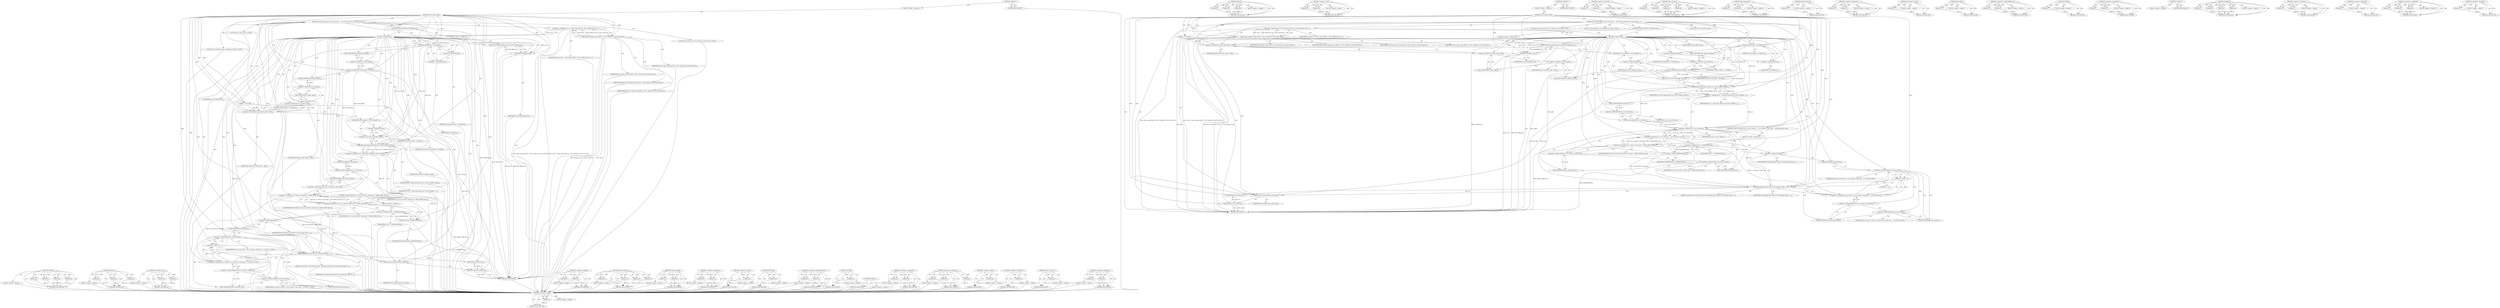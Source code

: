 digraph "&lt;operator&gt;.logicalNot" {
vulnerable_182 [label=<(METHOD,rdsdebug)>];
vulnerable_183 [label=<(PARAM,p1)>];
vulnerable_184 [label=<(PARAM,p2)>];
vulnerable_185 [label=<(PARAM,p3)>];
vulnerable_186 [label=<(PARAM,p4)>];
vulnerable_187 [label=<(BLOCK,&lt;empty&gt;,&lt;empty&gt;)>];
vulnerable_188 [label=<(METHOD_RETURN,ANY)>];
vulnerable_134 [label=<(METHOD,memset)>];
vulnerable_135 [label=<(PARAM,p1)>];
vulnerable_136 [label=<(PARAM,p2)>];
vulnerable_137 [label=<(PARAM,p3)>];
vulnerable_138 [label=<(BLOCK,&lt;empty&gt;,&lt;empty&gt;)>];
vulnerable_139 [label=<(METHOD_RETURN,ANY)>];
vulnerable_158 [label=<(METHOD,&lt;operator&gt;.cast)>];
vulnerable_159 [label=<(PARAM,p1)>];
vulnerable_160 [label=<(PARAM,p2)>];
vulnerable_161 [label=<(BLOCK,&lt;empty&gt;,&lt;empty&gt;)>];
vulnerable_162 [label=<(METHOD_RETURN,ANY)>];
vulnerable_6 [label=<(METHOD,&lt;global&gt;)<SUB>1</SUB>>];
vulnerable_7 [label=<(BLOCK,&lt;empty&gt;,&lt;empty&gt;)<SUB>1</SUB>>];
vulnerable_8 [label=<(METHOD,rds_ib_laddr_check)<SUB>1</SUB>>];
vulnerable_9 [label=<(PARAM,__be32 addr)<SUB>1</SUB>>];
vulnerable_10 [label=<(BLOCK,{
	int ret;
	struct rdma_cm_id *cm_id;
	struct ...,{
	int ret;
	struct rdma_cm_id *cm_id;
	struct ...)<SUB>2</SUB>>];
vulnerable_11 [label="<(LOCAL,int ret: int)<SUB>3</SUB>>"];
vulnerable_12 [label="<(LOCAL,struct rdma_cm_id* cm_id: rdma_cm_id*)<SUB>4</SUB>>"];
vulnerable_13 [label="<(LOCAL,struct sockaddr_in sin: sockaddr_in)<SUB>5</SUB>>"];
vulnerable_14 [label=<(&lt;operator&gt;.assignment,cm_id = rdma_create_id(NULL, NULL, RDMA_PS_TCP,...)<SUB>10</SUB>>];
vulnerable_15 [label=<(IDENTIFIER,cm_id,cm_id = rdma_create_id(NULL, NULL, RDMA_PS_TCP,...)<SUB>10</SUB>>];
vulnerable_16 [label=<(rdma_create_id,rdma_create_id(NULL, NULL, RDMA_PS_TCP, IB_QPT_RC))<SUB>10</SUB>>];
vulnerable_17 [label=<(IDENTIFIER,NULL,rdma_create_id(NULL, NULL, RDMA_PS_TCP, IB_QPT_RC))<SUB>10</SUB>>];
vulnerable_18 [label=<(IDENTIFIER,NULL,rdma_create_id(NULL, NULL, RDMA_PS_TCP, IB_QPT_RC))<SUB>10</SUB>>];
vulnerable_19 [label=<(IDENTIFIER,RDMA_PS_TCP,rdma_create_id(NULL, NULL, RDMA_PS_TCP, IB_QPT_RC))<SUB>10</SUB>>];
vulnerable_20 [label=<(IDENTIFIER,IB_QPT_RC,rdma_create_id(NULL, NULL, RDMA_PS_TCP, IB_QPT_RC))<SUB>10</SUB>>];
vulnerable_21 [label=<(CONTROL_STRUCTURE,IF,if (IS_ERR(cm_id)))<SUB>11</SUB>>];
vulnerable_22 [label=<(IS_ERR,IS_ERR(cm_id))<SUB>11</SUB>>];
vulnerable_23 [label=<(IDENTIFIER,cm_id,IS_ERR(cm_id))<SUB>11</SUB>>];
vulnerable_24 [label=<(BLOCK,&lt;empty&gt;,&lt;empty&gt;)<SUB>12</SUB>>];
vulnerable_25 [label=<(RETURN,return PTR_ERR(cm_id);,return PTR_ERR(cm_id);)<SUB>12</SUB>>];
vulnerable_26 [label=<(PTR_ERR,PTR_ERR(cm_id))<SUB>12</SUB>>];
vulnerable_27 [label=<(IDENTIFIER,cm_id,PTR_ERR(cm_id))<SUB>12</SUB>>];
vulnerable_28 [label=<(memset,memset(&amp;sin, 0, sizeof(sin)))<SUB>14</SUB>>];
vulnerable_29 [label=<(&lt;operator&gt;.addressOf,&amp;sin)<SUB>14</SUB>>];
vulnerable_30 [label=<(IDENTIFIER,sin,memset(&amp;sin, 0, sizeof(sin)))<SUB>14</SUB>>];
vulnerable_31 [label=<(LITERAL,0,memset(&amp;sin, 0, sizeof(sin)))<SUB>14</SUB>>];
vulnerable_32 [label=<(&lt;operator&gt;.sizeOf,sizeof(sin))<SUB>14</SUB>>];
vulnerable_33 [label=<(IDENTIFIER,sin,sizeof(sin))<SUB>14</SUB>>];
vulnerable_34 [label=<(&lt;operator&gt;.assignment,sin.sin_family = AF_INET)<SUB>15</SUB>>];
vulnerable_35 [label=<(&lt;operator&gt;.fieldAccess,sin.sin_family)<SUB>15</SUB>>];
vulnerable_36 [label=<(IDENTIFIER,sin,sin.sin_family = AF_INET)<SUB>15</SUB>>];
vulnerable_37 [label=<(FIELD_IDENTIFIER,sin_family,sin_family)<SUB>15</SUB>>];
vulnerable_38 [label=<(IDENTIFIER,AF_INET,sin.sin_family = AF_INET)<SUB>15</SUB>>];
vulnerable_39 [label=<(&lt;operator&gt;.assignment,sin.sin_addr.s_addr = addr)<SUB>16</SUB>>];
vulnerable_40 [label=<(&lt;operator&gt;.fieldAccess,sin.sin_addr.s_addr)<SUB>16</SUB>>];
vulnerable_41 [label=<(&lt;operator&gt;.fieldAccess,sin.sin_addr)<SUB>16</SUB>>];
vulnerable_42 [label=<(IDENTIFIER,sin,sin.sin_addr.s_addr = addr)<SUB>16</SUB>>];
vulnerable_43 [label=<(FIELD_IDENTIFIER,sin_addr,sin_addr)<SUB>16</SUB>>];
vulnerable_44 [label=<(FIELD_IDENTIFIER,s_addr,s_addr)<SUB>16</SUB>>];
vulnerable_45 [label=<(IDENTIFIER,addr,sin.sin_addr.s_addr = addr)<SUB>16</SUB>>];
vulnerable_46 [label=<(&lt;operator&gt;.assignment,ret = rdma_bind_addr(cm_id, (struct sockaddr *)...)<SUB>19</SUB>>];
vulnerable_47 [label=<(IDENTIFIER,ret,ret = rdma_bind_addr(cm_id, (struct sockaddr *)...)<SUB>19</SUB>>];
vulnerable_48 [label=<(rdma_bind_addr,rdma_bind_addr(cm_id, (struct sockaddr *)&amp;sin))<SUB>19</SUB>>];
vulnerable_49 [label=<(IDENTIFIER,cm_id,rdma_bind_addr(cm_id, (struct sockaddr *)&amp;sin))<SUB>19</SUB>>];
vulnerable_50 [label=<(&lt;operator&gt;.cast,(struct sockaddr *)&amp;sin)<SUB>19</SUB>>];
vulnerable_51 [label=<(UNKNOWN,struct sockaddr *,struct sockaddr *)<SUB>19</SUB>>];
vulnerable_52 [label=<(&lt;operator&gt;.addressOf,&amp;sin)<SUB>19</SUB>>];
vulnerable_53 [label=<(IDENTIFIER,sin,(struct sockaddr *)&amp;sin)<SUB>19</SUB>>];
vulnerable_54 [label=<(CONTROL_STRUCTURE,IF,if (ret || cm_id-&gt;device-&gt;node_type != RDMA_NODE_IB_CA))<SUB>22</SUB>>];
vulnerable_55 [label=<(&lt;operator&gt;.logicalOr,ret || cm_id-&gt;device-&gt;node_type != RDMA_NODE_IB_CA)<SUB>22</SUB>>];
vulnerable_56 [label=<(IDENTIFIER,ret,ret || cm_id-&gt;device-&gt;node_type != RDMA_NODE_IB_CA)<SUB>22</SUB>>];
vulnerable_57 [label=<(&lt;operator&gt;.notEquals,cm_id-&gt;device-&gt;node_type != RDMA_NODE_IB_CA)<SUB>22</SUB>>];
vulnerable_58 [label=<(&lt;operator&gt;.indirectFieldAccess,cm_id-&gt;device-&gt;node_type)<SUB>22</SUB>>];
vulnerable_59 [label=<(&lt;operator&gt;.indirectFieldAccess,cm_id-&gt;device)<SUB>22</SUB>>];
vulnerable_60 [label=<(IDENTIFIER,cm_id,cm_id-&gt;device-&gt;node_type != RDMA_NODE_IB_CA)<SUB>22</SUB>>];
vulnerable_61 [label=<(FIELD_IDENTIFIER,device,device)<SUB>22</SUB>>];
vulnerable_62 [label=<(FIELD_IDENTIFIER,node_type,node_type)<SUB>22</SUB>>];
vulnerable_63 [label=<(IDENTIFIER,RDMA_NODE_IB_CA,cm_id-&gt;device-&gt;node_type != RDMA_NODE_IB_CA)<SUB>22</SUB>>];
vulnerable_64 [label=<(BLOCK,&lt;empty&gt;,&lt;empty&gt;)<SUB>23</SUB>>];
vulnerable_65 [label=<(&lt;operator&gt;.assignment,ret = -EADDRNOTAVAIL)<SUB>23</SUB>>];
vulnerable_66 [label=<(IDENTIFIER,ret,ret = -EADDRNOTAVAIL)<SUB>23</SUB>>];
vulnerable_67 [label=<(&lt;operator&gt;.minus,-EADDRNOTAVAIL)<SUB>23</SUB>>];
vulnerable_68 [label=<(IDENTIFIER,EADDRNOTAVAIL,-EADDRNOTAVAIL)<SUB>23</SUB>>];
vulnerable_69 [label=<(rdsdebug,rdsdebug(&quot;addr %pI4 ret %d node type %d\n&quot;,
		&amp;...)<SUB>25</SUB>>];
vulnerable_70 [label=<(LITERAL,&quot;addr %pI4 ret %d node type %d\n&quot;,rdsdebug(&quot;addr %pI4 ret %d node type %d\n&quot;,
		&amp;...)<SUB>25</SUB>>];
vulnerable_71 [label=<(&lt;operator&gt;.addressOf,&amp;addr)<SUB>26</SUB>>];
vulnerable_72 [label=<(IDENTIFIER,addr,rdsdebug(&quot;addr %pI4 ret %d node type %d\n&quot;,
		&amp;...)<SUB>26</SUB>>];
vulnerable_73 [label=<(IDENTIFIER,ret,rdsdebug(&quot;addr %pI4 ret %d node type %d\n&quot;,
		&amp;...)<SUB>26</SUB>>];
vulnerable_74 [label="<(&lt;operator&gt;.conditional,cm_id-&gt;device ? cm_id-&gt;device-&gt;node_type : -1)<SUB>27</SUB>>"];
vulnerable_75 [label=<(&lt;operator&gt;.indirectFieldAccess,cm_id-&gt;device)<SUB>27</SUB>>];
vulnerable_76 [label="<(IDENTIFIER,cm_id,cm_id-&gt;device ? cm_id-&gt;device-&gt;node_type : -1)<SUB>27</SUB>>"];
vulnerable_77 [label=<(FIELD_IDENTIFIER,device,device)<SUB>27</SUB>>];
vulnerable_78 [label=<(&lt;operator&gt;.indirectFieldAccess,cm_id-&gt;device-&gt;node_type)<SUB>27</SUB>>];
vulnerable_79 [label=<(&lt;operator&gt;.indirectFieldAccess,cm_id-&gt;device)<SUB>27</SUB>>];
vulnerable_80 [label="<(IDENTIFIER,cm_id,cm_id-&gt;device ? cm_id-&gt;device-&gt;node_type : -1)<SUB>27</SUB>>"];
vulnerable_81 [label=<(FIELD_IDENTIFIER,device,device)<SUB>27</SUB>>];
vulnerable_82 [label=<(FIELD_IDENTIFIER,node_type,node_type)<SUB>27</SUB>>];
vulnerable_83 [label=<(&lt;operator&gt;.minus,-1)<SUB>27</SUB>>];
vulnerable_84 [label=<(LITERAL,1,-1)<SUB>27</SUB>>];
vulnerable_85 [label=<(rdma_destroy_id,rdma_destroy_id(cm_id))<SUB>29</SUB>>];
vulnerable_86 [label=<(IDENTIFIER,cm_id,rdma_destroy_id(cm_id))<SUB>29</SUB>>];
vulnerable_87 [label=<(RETURN,return ret;,return ret;)<SUB>31</SUB>>];
vulnerable_88 [label=<(IDENTIFIER,ret,return ret;)<SUB>31</SUB>>];
vulnerable_89 [label=<(METHOD_RETURN,int)<SUB>1</SUB>>];
vulnerable_91 [label=<(METHOD_RETURN,ANY)<SUB>1</SUB>>];
vulnerable_163 [label=<(METHOD,&lt;operator&gt;.logicalOr)>];
vulnerable_164 [label=<(PARAM,p1)>];
vulnerable_165 [label=<(PARAM,p2)>];
vulnerable_166 [label=<(BLOCK,&lt;empty&gt;,&lt;empty&gt;)>];
vulnerable_167 [label=<(METHOD_RETURN,ANY)>];
vulnerable_119 [label=<(METHOD,rdma_create_id)>];
vulnerable_120 [label=<(PARAM,p1)>];
vulnerable_121 [label=<(PARAM,p2)>];
vulnerable_122 [label=<(PARAM,p3)>];
vulnerable_123 [label=<(PARAM,p4)>];
vulnerable_124 [label=<(BLOCK,&lt;empty&gt;,&lt;empty&gt;)>];
vulnerable_125 [label=<(METHOD_RETURN,ANY)>];
vulnerable_153 [label=<(METHOD,rdma_bind_addr)>];
vulnerable_154 [label=<(PARAM,p1)>];
vulnerable_155 [label=<(PARAM,p2)>];
vulnerable_156 [label=<(BLOCK,&lt;empty&gt;,&lt;empty&gt;)>];
vulnerable_157 [label=<(METHOD_RETURN,ANY)>];
vulnerable_148 [label=<(METHOD,&lt;operator&gt;.fieldAccess)>];
vulnerable_149 [label=<(PARAM,p1)>];
vulnerable_150 [label=<(PARAM,p2)>];
vulnerable_151 [label=<(BLOCK,&lt;empty&gt;,&lt;empty&gt;)>];
vulnerable_152 [label=<(METHOD_RETURN,ANY)>];
vulnerable_144 [label=<(METHOD,&lt;operator&gt;.sizeOf)>];
vulnerable_145 [label=<(PARAM,p1)>];
vulnerable_146 [label=<(BLOCK,&lt;empty&gt;,&lt;empty&gt;)>];
vulnerable_147 [label=<(METHOD_RETURN,ANY)>];
vulnerable_130 [label=<(METHOD,PTR_ERR)>];
vulnerable_131 [label=<(PARAM,p1)>];
vulnerable_132 [label=<(BLOCK,&lt;empty&gt;,&lt;empty&gt;)>];
vulnerable_133 [label=<(METHOD_RETURN,ANY)>];
vulnerable_173 [label=<(METHOD,&lt;operator&gt;.indirectFieldAccess)>];
vulnerable_174 [label=<(PARAM,p1)>];
vulnerable_175 [label=<(PARAM,p2)>];
vulnerable_176 [label=<(BLOCK,&lt;empty&gt;,&lt;empty&gt;)>];
vulnerable_177 [label=<(METHOD_RETURN,ANY)>];
vulnerable_126 [label=<(METHOD,IS_ERR)>];
vulnerable_127 [label=<(PARAM,p1)>];
vulnerable_128 [label=<(BLOCK,&lt;empty&gt;,&lt;empty&gt;)>];
vulnerable_129 [label=<(METHOD_RETURN,ANY)>];
vulnerable_114 [label=<(METHOD,&lt;operator&gt;.assignment)>];
vulnerable_115 [label=<(PARAM,p1)>];
vulnerable_116 [label=<(PARAM,p2)>];
vulnerable_117 [label=<(BLOCK,&lt;empty&gt;,&lt;empty&gt;)>];
vulnerable_118 [label=<(METHOD_RETURN,ANY)>];
vulnerable_108 [label=<(METHOD,&lt;global&gt;)<SUB>1</SUB>>];
vulnerable_109 [label=<(BLOCK,&lt;empty&gt;,&lt;empty&gt;)>];
vulnerable_110 [label=<(METHOD_RETURN,ANY)>];
vulnerable_189 [label=<(METHOD,&lt;operator&gt;.conditional)>];
vulnerable_190 [label=<(PARAM,p1)>];
vulnerable_191 [label=<(PARAM,p2)>];
vulnerable_192 [label=<(PARAM,p3)>];
vulnerable_193 [label=<(BLOCK,&lt;empty&gt;,&lt;empty&gt;)>];
vulnerable_194 [label=<(METHOD_RETURN,ANY)>];
vulnerable_178 [label=<(METHOD,&lt;operator&gt;.minus)>];
vulnerable_179 [label=<(PARAM,p1)>];
vulnerable_180 [label=<(BLOCK,&lt;empty&gt;,&lt;empty&gt;)>];
vulnerable_181 [label=<(METHOD_RETURN,ANY)>];
vulnerable_140 [label=<(METHOD,&lt;operator&gt;.addressOf)>];
vulnerable_141 [label=<(PARAM,p1)>];
vulnerable_142 [label=<(BLOCK,&lt;empty&gt;,&lt;empty&gt;)>];
vulnerable_143 [label=<(METHOD_RETURN,ANY)>];
vulnerable_195 [label=<(METHOD,rdma_destroy_id)>];
vulnerable_196 [label=<(PARAM,p1)>];
vulnerable_197 [label=<(BLOCK,&lt;empty&gt;,&lt;empty&gt;)>];
vulnerable_198 [label=<(METHOD_RETURN,ANY)>];
vulnerable_168 [label=<(METHOD,&lt;operator&gt;.notEquals)>];
vulnerable_169 [label=<(PARAM,p1)>];
vulnerable_170 [label=<(PARAM,p2)>];
vulnerable_171 [label=<(BLOCK,&lt;empty&gt;,&lt;empty&gt;)>];
vulnerable_172 [label=<(METHOD_RETURN,ANY)>];
fixed_187 [label=<(METHOD,&lt;operator&gt;.minus)>];
fixed_188 [label=<(PARAM,p1)>];
fixed_189 [label=<(BLOCK,&lt;empty&gt;,&lt;empty&gt;)>];
fixed_190 [label=<(METHOD_RETURN,ANY)>];
fixed_139 [label=<(METHOD,memset)>];
fixed_140 [label=<(PARAM,p1)>];
fixed_141 [label=<(PARAM,p2)>];
fixed_142 [label=<(PARAM,p3)>];
fixed_143 [label=<(BLOCK,&lt;empty&gt;,&lt;empty&gt;)>];
fixed_144 [label=<(METHOD_RETURN,ANY)>];
fixed_163 [label=<(METHOD,&lt;operator&gt;.cast)>];
fixed_164 [label=<(PARAM,p1)>];
fixed_165 [label=<(PARAM,p2)>];
fixed_166 [label=<(BLOCK,&lt;empty&gt;,&lt;empty&gt;)>];
fixed_167 [label=<(METHOD_RETURN,ANY)>];
fixed_6 [label=<(METHOD,&lt;global&gt;)<SUB>1</SUB>>];
fixed_7 [label=<(BLOCK,&lt;empty&gt;,&lt;empty&gt;)<SUB>1</SUB>>];
fixed_8 [label=<(METHOD,rds_ib_laddr_check)<SUB>1</SUB>>];
fixed_9 [label=<(PARAM,__be32 addr)<SUB>1</SUB>>];
fixed_10 [label=<(BLOCK,{
	int ret;
	struct rdma_cm_id *cm_id;
	struct ...,{
	int ret;
	struct rdma_cm_id *cm_id;
	struct ...)<SUB>2</SUB>>];
fixed_11 [label="<(LOCAL,int ret: int)<SUB>3</SUB>>"];
fixed_12 [label="<(LOCAL,struct rdma_cm_id* cm_id: rdma_cm_id*)<SUB>4</SUB>>"];
fixed_13 [label="<(LOCAL,struct sockaddr_in sin: sockaddr_in)<SUB>5</SUB>>"];
fixed_14 [label=<(&lt;operator&gt;.assignment,cm_id = rdma_create_id(NULL, NULL, RDMA_PS_TCP,...)<SUB>10</SUB>>];
fixed_15 [label=<(IDENTIFIER,cm_id,cm_id = rdma_create_id(NULL, NULL, RDMA_PS_TCP,...)<SUB>10</SUB>>];
fixed_16 [label=<(rdma_create_id,rdma_create_id(NULL, NULL, RDMA_PS_TCP, IB_QPT_RC))<SUB>10</SUB>>];
fixed_17 [label=<(IDENTIFIER,NULL,rdma_create_id(NULL, NULL, RDMA_PS_TCP, IB_QPT_RC))<SUB>10</SUB>>];
fixed_18 [label=<(IDENTIFIER,NULL,rdma_create_id(NULL, NULL, RDMA_PS_TCP, IB_QPT_RC))<SUB>10</SUB>>];
fixed_19 [label=<(IDENTIFIER,RDMA_PS_TCP,rdma_create_id(NULL, NULL, RDMA_PS_TCP, IB_QPT_RC))<SUB>10</SUB>>];
fixed_20 [label=<(IDENTIFIER,IB_QPT_RC,rdma_create_id(NULL, NULL, RDMA_PS_TCP, IB_QPT_RC))<SUB>10</SUB>>];
fixed_21 [label=<(CONTROL_STRUCTURE,IF,if (IS_ERR(cm_id)))<SUB>11</SUB>>];
fixed_22 [label=<(IS_ERR,IS_ERR(cm_id))<SUB>11</SUB>>];
fixed_23 [label=<(IDENTIFIER,cm_id,IS_ERR(cm_id))<SUB>11</SUB>>];
fixed_24 [label=<(BLOCK,&lt;empty&gt;,&lt;empty&gt;)<SUB>12</SUB>>];
fixed_25 [label=<(RETURN,return PTR_ERR(cm_id);,return PTR_ERR(cm_id);)<SUB>12</SUB>>];
fixed_26 [label=<(PTR_ERR,PTR_ERR(cm_id))<SUB>12</SUB>>];
fixed_27 [label=<(IDENTIFIER,cm_id,PTR_ERR(cm_id))<SUB>12</SUB>>];
fixed_28 [label=<(memset,memset(&amp;sin, 0, sizeof(sin)))<SUB>14</SUB>>];
fixed_29 [label=<(&lt;operator&gt;.addressOf,&amp;sin)<SUB>14</SUB>>];
fixed_30 [label=<(IDENTIFIER,sin,memset(&amp;sin, 0, sizeof(sin)))<SUB>14</SUB>>];
fixed_31 [label=<(LITERAL,0,memset(&amp;sin, 0, sizeof(sin)))<SUB>14</SUB>>];
fixed_32 [label=<(&lt;operator&gt;.sizeOf,sizeof(sin))<SUB>14</SUB>>];
fixed_33 [label=<(IDENTIFIER,sin,sizeof(sin))<SUB>14</SUB>>];
fixed_34 [label=<(&lt;operator&gt;.assignment,sin.sin_family = AF_INET)<SUB>15</SUB>>];
fixed_35 [label=<(&lt;operator&gt;.fieldAccess,sin.sin_family)<SUB>15</SUB>>];
fixed_36 [label=<(IDENTIFIER,sin,sin.sin_family = AF_INET)<SUB>15</SUB>>];
fixed_37 [label=<(FIELD_IDENTIFIER,sin_family,sin_family)<SUB>15</SUB>>];
fixed_38 [label=<(IDENTIFIER,AF_INET,sin.sin_family = AF_INET)<SUB>15</SUB>>];
fixed_39 [label=<(&lt;operator&gt;.assignment,sin.sin_addr.s_addr = addr)<SUB>16</SUB>>];
fixed_40 [label=<(&lt;operator&gt;.fieldAccess,sin.sin_addr.s_addr)<SUB>16</SUB>>];
fixed_41 [label=<(&lt;operator&gt;.fieldAccess,sin.sin_addr)<SUB>16</SUB>>];
fixed_42 [label=<(IDENTIFIER,sin,sin.sin_addr.s_addr = addr)<SUB>16</SUB>>];
fixed_43 [label=<(FIELD_IDENTIFIER,sin_addr,sin_addr)<SUB>16</SUB>>];
fixed_44 [label=<(FIELD_IDENTIFIER,s_addr,s_addr)<SUB>16</SUB>>];
fixed_45 [label=<(IDENTIFIER,addr,sin.sin_addr.s_addr = addr)<SUB>16</SUB>>];
fixed_46 [label=<(&lt;operator&gt;.assignment,ret = rdma_bind_addr(cm_id, (struct sockaddr *)...)<SUB>19</SUB>>];
fixed_47 [label=<(IDENTIFIER,ret,ret = rdma_bind_addr(cm_id, (struct sockaddr *)...)<SUB>19</SUB>>];
fixed_48 [label=<(rdma_bind_addr,rdma_bind_addr(cm_id, (struct sockaddr *)&amp;sin))<SUB>19</SUB>>];
fixed_49 [label=<(IDENTIFIER,cm_id,rdma_bind_addr(cm_id, (struct sockaddr *)&amp;sin))<SUB>19</SUB>>];
fixed_50 [label=<(&lt;operator&gt;.cast,(struct sockaddr *)&amp;sin)<SUB>19</SUB>>];
fixed_51 [label=<(UNKNOWN,struct sockaddr *,struct sockaddr *)<SUB>19</SUB>>];
fixed_52 [label=<(&lt;operator&gt;.addressOf,&amp;sin)<SUB>19</SUB>>];
fixed_53 [label=<(IDENTIFIER,sin,(struct sockaddr *)&amp;sin)<SUB>19</SUB>>];
fixed_54 [label=<(CONTROL_STRUCTURE,IF,if (ret || !cm_id-&gt;device ||
	    cm_id-&gt;device-&gt;node_type != RDMA_NODE_IB_CA))<SUB>22</SUB>>];
fixed_55 [label=<(&lt;operator&gt;.logicalOr,ret || !cm_id-&gt;device ||
	    cm_id-&gt;device-&gt;no...)<SUB>22</SUB>>];
fixed_56 [label=<(&lt;operator&gt;.logicalOr,ret || !cm_id-&gt;device)<SUB>22</SUB>>];
fixed_57 [label=<(IDENTIFIER,ret,ret || !cm_id-&gt;device)<SUB>22</SUB>>];
fixed_58 [label=<(&lt;operator&gt;.logicalNot,!cm_id-&gt;device)<SUB>22</SUB>>];
fixed_59 [label=<(&lt;operator&gt;.indirectFieldAccess,cm_id-&gt;device)<SUB>22</SUB>>];
fixed_60 [label=<(IDENTIFIER,cm_id,!cm_id-&gt;device)<SUB>22</SUB>>];
fixed_61 [label=<(FIELD_IDENTIFIER,device,device)<SUB>22</SUB>>];
fixed_62 [label=<(&lt;operator&gt;.notEquals,cm_id-&gt;device-&gt;node_type != RDMA_NODE_IB_CA)<SUB>23</SUB>>];
fixed_63 [label=<(&lt;operator&gt;.indirectFieldAccess,cm_id-&gt;device-&gt;node_type)<SUB>23</SUB>>];
fixed_64 [label=<(&lt;operator&gt;.indirectFieldAccess,cm_id-&gt;device)<SUB>23</SUB>>];
fixed_65 [label=<(IDENTIFIER,cm_id,cm_id-&gt;device-&gt;node_type != RDMA_NODE_IB_CA)<SUB>23</SUB>>];
fixed_66 [label=<(FIELD_IDENTIFIER,device,device)<SUB>23</SUB>>];
fixed_67 [label=<(FIELD_IDENTIFIER,node_type,node_type)<SUB>23</SUB>>];
fixed_68 [label=<(IDENTIFIER,RDMA_NODE_IB_CA,cm_id-&gt;device-&gt;node_type != RDMA_NODE_IB_CA)<SUB>23</SUB>>];
fixed_69 [label=<(BLOCK,&lt;empty&gt;,&lt;empty&gt;)<SUB>24</SUB>>];
fixed_70 [label=<(&lt;operator&gt;.assignment,ret = -EADDRNOTAVAIL)<SUB>24</SUB>>];
fixed_71 [label=<(IDENTIFIER,ret,ret = -EADDRNOTAVAIL)<SUB>24</SUB>>];
fixed_72 [label=<(&lt;operator&gt;.minus,-EADDRNOTAVAIL)<SUB>24</SUB>>];
fixed_73 [label=<(IDENTIFIER,EADDRNOTAVAIL,-EADDRNOTAVAIL)<SUB>24</SUB>>];
fixed_74 [label=<(rdsdebug,rdsdebug(&quot;addr %pI4 ret %d node type %d\n&quot;,
		&amp;...)<SUB>26</SUB>>];
fixed_75 [label=<(LITERAL,&quot;addr %pI4 ret %d node type %d\n&quot;,rdsdebug(&quot;addr %pI4 ret %d node type %d\n&quot;,
		&amp;...)<SUB>26</SUB>>];
fixed_76 [label=<(&lt;operator&gt;.addressOf,&amp;addr)<SUB>27</SUB>>];
fixed_77 [label=<(IDENTIFIER,addr,rdsdebug(&quot;addr %pI4 ret %d node type %d\n&quot;,
		&amp;...)<SUB>27</SUB>>];
fixed_78 [label=<(IDENTIFIER,ret,rdsdebug(&quot;addr %pI4 ret %d node type %d\n&quot;,
		&amp;...)<SUB>27</SUB>>];
fixed_79 [label="<(&lt;operator&gt;.conditional,cm_id-&gt;device ? cm_id-&gt;device-&gt;node_type : -1)<SUB>28</SUB>>"];
fixed_80 [label=<(&lt;operator&gt;.indirectFieldAccess,cm_id-&gt;device)<SUB>28</SUB>>];
fixed_81 [label="<(IDENTIFIER,cm_id,cm_id-&gt;device ? cm_id-&gt;device-&gt;node_type : -1)<SUB>28</SUB>>"];
fixed_82 [label=<(FIELD_IDENTIFIER,device,device)<SUB>28</SUB>>];
fixed_83 [label=<(&lt;operator&gt;.indirectFieldAccess,cm_id-&gt;device-&gt;node_type)<SUB>28</SUB>>];
fixed_84 [label=<(&lt;operator&gt;.indirectFieldAccess,cm_id-&gt;device)<SUB>28</SUB>>];
fixed_85 [label="<(IDENTIFIER,cm_id,cm_id-&gt;device ? cm_id-&gt;device-&gt;node_type : -1)<SUB>28</SUB>>"];
fixed_86 [label=<(FIELD_IDENTIFIER,device,device)<SUB>28</SUB>>];
fixed_87 [label=<(FIELD_IDENTIFIER,node_type,node_type)<SUB>28</SUB>>];
fixed_88 [label=<(&lt;operator&gt;.minus,-1)<SUB>28</SUB>>];
fixed_89 [label=<(LITERAL,1,-1)<SUB>28</SUB>>];
fixed_90 [label=<(rdma_destroy_id,rdma_destroy_id(cm_id))<SUB>30</SUB>>];
fixed_91 [label=<(IDENTIFIER,cm_id,rdma_destroy_id(cm_id))<SUB>30</SUB>>];
fixed_92 [label=<(RETURN,return ret;,return ret;)<SUB>32</SUB>>];
fixed_93 [label=<(IDENTIFIER,ret,return ret;)<SUB>32</SUB>>];
fixed_94 [label=<(METHOD_RETURN,int)<SUB>1</SUB>>];
fixed_96 [label=<(METHOD_RETURN,ANY)<SUB>1</SUB>>];
fixed_168 [label=<(METHOD,&lt;operator&gt;.logicalOr)>];
fixed_169 [label=<(PARAM,p1)>];
fixed_170 [label=<(PARAM,p2)>];
fixed_171 [label=<(BLOCK,&lt;empty&gt;,&lt;empty&gt;)>];
fixed_172 [label=<(METHOD_RETURN,ANY)>];
fixed_124 [label=<(METHOD,rdma_create_id)>];
fixed_125 [label=<(PARAM,p1)>];
fixed_126 [label=<(PARAM,p2)>];
fixed_127 [label=<(PARAM,p3)>];
fixed_128 [label=<(PARAM,p4)>];
fixed_129 [label=<(BLOCK,&lt;empty&gt;,&lt;empty&gt;)>];
fixed_130 [label=<(METHOD_RETURN,ANY)>];
fixed_158 [label=<(METHOD,rdma_bind_addr)>];
fixed_159 [label=<(PARAM,p1)>];
fixed_160 [label=<(PARAM,p2)>];
fixed_161 [label=<(BLOCK,&lt;empty&gt;,&lt;empty&gt;)>];
fixed_162 [label=<(METHOD_RETURN,ANY)>];
fixed_204 [label=<(METHOD,rdma_destroy_id)>];
fixed_205 [label=<(PARAM,p1)>];
fixed_206 [label=<(BLOCK,&lt;empty&gt;,&lt;empty&gt;)>];
fixed_207 [label=<(METHOD_RETURN,ANY)>];
fixed_153 [label=<(METHOD,&lt;operator&gt;.fieldAccess)>];
fixed_154 [label=<(PARAM,p1)>];
fixed_155 [label=<(PARAM,p2)>];
fixed_156 [label=<(BLOCK,&lt;empty&gt;,&lt;empty&gt;)>];
fixed_157 [label=<(METHOD_RETURN,ANY)>];
fixed_149 [label=<(METHOD,&lt;operator&gt;.sizeOf)>];
fixed_150 [label=<(PARAM,p1)>];
fixed_151 [label=<(BLOCK,&lt;empty&gt;,&lt;empty&gt;)>];
fixed_152 [label=<(METHOD_RETURN,ANY)>];
fixed_135 [label=<(METHOD,PTR_ERR)>];
fixed_136 [label=<(PARAM,p1)>];
fixed_137 [label=<(BLOCK,&lt;empty&gt;,&lt;empty&gt;)>];
fixed_138 [label=<(METHOD_RETURN,ANY)>];
fixed_177 [label=<(METHOD,&lt;operator&gt;.indirectFieldAccess)>];
fixed_178 [label=<(PARAM,p1)>];
fixed_179 [label=<(PARAM,p2)>];
fixed_180 [label=<(BLOCK,&lt;empty&gt;,&lt;empty&gt;)>];
fixed_181 [label=<(METHOD_RETURN,ANY)>];
fixed_131 [label=<(METHOD,IS_ERR)>];
fixed_132 [label=<(PARAM,p1)>];
fixed_133 [label=<(BLOCK,&lt;empty&gt;,&lt;empty&gt;)>];
fixed_134 [label=<(METHOD_RETURN,ANY)>];
fixed_119 [label=<(METHOD,&lt;operator&gt;.assignment)>];
fixed_120 [label=<(PARAM,p1)>];
fixed_121 [label=<(PARAM,p2)>];
fixed_122 [label=<(BLOCK,&lt;empty&gt;,&lt;empty&gt;)>];
fixed_123 [label=<(METHOD_RETURN,ANY)>];
fixed_113 [label=<(METHOD,&lt;global&gt;)<SUB>1</SUB>>];
fixed_114 [label=<(BLOCK,&lt;empty&gt;,&lt;empty&gt;)>];
fixed_115 [label=<(METHOD_RETURN,ANY)>];
fixed_191 [label=<(METHOD,rdsdebug)>];
fixed_192 [label=<(PARAM,p1)>];
fixed_193 [label=<(PARAM,p2)>];
fixed_194 [label=<(PARAM,p3)>];
fixed_195 [label=<(PARAM,p4)>];
fixed_196 [label=<(BLOCK,&lt;empty&gt;,&lt;empty&gt;)>];
fixed_197 [label=<(METHOD_RETURN,ANY)>];
fixed_182 [label=<(METHOD,&lt;operator&gt;.notEquals)>];
fixed_183 [label=<(PARAM,p1)>];
fixed_184 [label=<(PARAM,p2)>];
fixed_185 [label=<(BLOCK,&lt;empty&gt;,&lt;empty&gt;)>];
fixed_186 [label=<(METHOD_RETURN,ANY)>];
fixed_145 [label=<(METHOD,&lt;operator&gt;.addressOf)>];
fixed_146 [label=<(PARAM,p1)>];
fixed_147 [label=<(BLOCK,&lt;empty&gt;,&lt;empty&gt;)>];
fixed_148 [label=<(METHOD_RETURN,ANY)>];
fixed_198 [label=<(METHOD,&lt;operator&gt;.conditional)>];
fixed_199 [label=<(PARAM,p1)>];
fixed_200 [label=<(PARAM,p2)>];
fixed_201 [label=<(PARAM,p3)>];
fixed_202 [label=<(BLOCK,&lt;empty&gt;,&lt;empty&gt;)>];
fixed_203 [label=<(METHOD_RETURN,ANY)>];
fixed_173 [label=<(METHOD,&lt;operator&gt;.logicalNot)>];
fixed_174 [label=<(PARAM,p1)>];
fixed_175 [label=<(BLOCK,&lt;empty&gt;,&lt;empty&gt;)>];
fixed_176 [label=<(METHOD_RETURN,ANY)>];
vulnerable_182 -> vulnerable_183  [key=0, label="AST: "];
vulnerable_182 -> vulnerable_183  [key=1, label="DDG: "];
vulnerable_182 -> vulnerable_187  [key=0, label="AST: "];
vulnerable_182 -> vulnerable_184  [key=0, label="AST: "];
vulnerable_182 -> vulnerable_184  [key=1, label="DDG: "];
vulnerable_182 -> vulnerable_188  [key=0, label="AST: "];
vulnerable_182 -> vulnerable_188  [key=1, label="CFG: "];
vulnerable_182 -> vulnerable_185  [key=0, label="AST: "];
vulnerable_182 -> vulnerable_185  [key=1, label="DDG: "];
vulnerable_182 -> vulnerable_186  [key=0, label="AST: "];
vulnerable_182 -> vulnerable_186  [key=1, label="DDG: "];
vulnerable_183 -> vulnerable_188  [key=0, label="DDG: p1"];
vulnerable_184 -> vulnerable_188  [key=0, label="DDG: p2"];
vulnerable_185 -> vulnerable_188  [key=0, label="DDG: p3"];
vulnerable_186 -> vulnerable_188  [key=0, label="DDG: p4"];
vulnerable_187 -> fixed_187  [key=0];
vulnerable_188 -> fixed_187  [key=0];
vulnerable_134 -> vulnerable_135  [key=0, label="AST: "];
vulnerable_134 -> vulnerable_135  [key=1, label="DDG: "];
vulnerable_134 -> vulnerable_138  [key=0, label="AST: "];
vulnerable_134 -> vulnerable_136  [key=0, label="AST: "];
vulnerable_134 -> vulnerable_136  [key=1, label="DDG: "];
vulnerable_134 -> vulnerable_139  [key=0, label="AST: "];
vulnerable_134 -> vulnerable_139  [key=1, label="CFG: "];
vulnerable_134 -> vulnerable_137  [key=0, label="AST: "];
vulnerable_134 -> vulnerable_137  [key=1, label="DDG: "];
vulnerable_135 -> vulnerable_139  [key=0, label="DDG: p1"];
vulnerable_136 -> vulnerable_139  [key=0, label="DDG: p2"];
vulnerable_137 -> vulnerable_139  [key=0, label="DDG: p3"];
vulnerable_138 -> fixed_187  [key=0];
vulnerable_139 -> fixed_187  [key=0];
vulnerable_158 -> vulnerable_159  [key=0, label="AST: "];
vulnerable_158 -> vulnerable_159  [key=1, label="DDG: "];
vulnerable_158 -> vulnerable_161  [key=0, label="AST: "];
vulnerable_158 -> vulnerable_160  [key=0, label="AST: "];
vulnerable_158 -> vulnerable_160  [key=1, label="DDG: "];
vulnerable_158 -> vulnerable_162  [key=0, label="AST: "];
vulnerable_158 -> vulnerable_162  [key=1, label="CFG: "];
vulnerable_159 -> vulnerable_162  [key=0, label="DDG: p1"];
vulnerable_160 -> vulnerable_162  [key=0, label="DDG: p2"];
vulnerable_161 -> fixed_187  [key=0];
vulnerable_162 -> fixed_187  [key=0];
vulnerable_6 -> vulnerable_7  [key=0, label="AST: "];
vulnerable_6 -> vulnerable_91  [key=0, label="AST: "];
vulnerable_6 -> vulnerable_91  [key=1, label="CFG: "];
vulnerable_7 -> vulnerable_8  [key=0, label="AST: "];
vulnerable_8 -> vulnerable_9  [key=0, label="AST: "];
vulnerable_8 -> vulnerable_9  [key=1, label="DDG: "];
vulnerable_8 -> vulnerable_10  [key=0, label="AST: "];
vulnerable_8 -> vulnerable_89  [key=0, label="AST: "];
vulnerable_8 -> vulnerable_16  [key=0, label="CFG: "];
vulnerable_8 -> vulnerable_16  [key=1, label="DDG: "];
vulnerable_8 -> vulnerable_34  [key=0, label="DDG: "];
vulnerable_8 -> vulnerable_39  [key=0, label="DDG: "];
vulnerable_8 -> vulnerable_28  [key=0, label="DDG: "];
vulnerable_8 -> vulnerable_69  [key=0, label="DDG: "];
vulnerable_8 -> vulnerable_85  [key=0, label="DDG: "];
vulnerable_8 -> vulnerable_88  [key=0, label="DDG: "];
vulnerable_8 -> vulnerable_22  [key=0, label="DDG: "];
vulnerable_8 -> vulnerable_48  [key=0, label="DDG: "];
vulnerable_8 -> vulnerable_55  [key=0, label="DDG: "];
vulnerable_8 -> vulnerable_50  [key=0, label="DDG: "];
vulnerable_8 -> vulnerable_57  [key=0, label="DDG: "];
vulnerable_8 -> vulnerable_83  [key=0, label="DDG: "];
vulnerable_8 -> vulnerable_26  [key=0, label="DDG: "];
vulnerable_8 -> vulnerable_67  [key=0, label="DDG: "];
vulnerable_9 -> vulnerable_89  [key=0, label="DDG: addr"];
vulnerable_9 -> vulnerable_39  [key=0, label="DDG: addr"];
vulnerable_9 -> vulnerable_69  [key=0, label="DDG: addr"];
vulnerable_10 -> vulnerable_11  [key=0, label="AST: "];
vulnerable_10 -> vulnerable_12  [key=0, label="AST: "];
vulnerable_10 -> vulnerable_13  [key=0, label="AST: "];
vulnerable_10 -> vulnerable_14  [key=0, label="AST: "];
vulnerable_10 -> vulnerable_21  [key=0, label="AST: "];
vulnerable_10 -> vulnerable_28  [key=0, label="AST: "];
vulnerable_10 -> vulnerable_34  [key=0, label="AST: "];
vulnerable_10 -> vulnerable_39  [key=0, label="AST: "];
vulnerable_10 -> vulnerable_46  [key=0, label="AST: "];
vulnerable_10 -> vulnerable_54  [key=0, label="AST: "];
vulnerable_10 -> vulnerable_69  [key=0, label="AST: "];
vulnerable_10 -> vulnerable_85  [key=0, label="AST: "];
vulnerable_10 -> vulnerable_87  [key=0, label="AST: "];
vulnerable_11 -> fixed_187  [key=0];
vulnerable_12 -> fixed_187  [key=0];
vulnerable_13 -> fixed_187  [key=0];
vulnerable_14 -> vulnerable_15  [key=0, label="AST: "];
vulnerable_14 -> vulnerable_16  [key=0, label="AST: "];
vulnerable_14 -> vulnerable_22  [key=0, label="CFG: "];
vulnerable_14 -> vulnerable_22  [key=1, label="DDG: cm_id"];
vulnerable_14 -> vulnerable_89  [key=0, label="DDG: rdma_create_id(NULL, NULL, RDMA_PS_TCP, IB_QPT_RC)"];
vulnerable_14 -> vulnerable_89  [key=1, label="DDG: cm_id = rdma_create_id(NULL, NULL, RDMA_PS_TCP, IB_QPT_RC)"];
vulnerable_15 -> fixed_187  [key=0];
vulnerable_16 -> vulnerable_17  [key=0, label="AST: "];
vulnerable_16 -> vulnerable_18  [key=0, label="AST: "];
vulnerable_16 -> vulnerable_19  [key=0, label="AST: "];
vulnerable_16 -> vulnerable_20  [key=0, label="AST: "];
vulnerable_16 -> vulnerable_14  [key=0, label="CFG: "];
vulnerable_16 -> vulnerable_14  [key=1, label="DDG: NULL"];
vulnerable_16 -> vulnerable_14  [key=2, label="DDG: RDMA_PS_TCP"];
vulnerable_16 -> vulnerable_14  [key=3, label="DDG: IB_QPT_RC"];
vulnerable_16 -> vulnerable_89  [key=0, label="DDG: NULL"];
vulnerable_16 -> vulnerable_89  [key=1, label="DDG: RDMA_PS_TCP"];
vulnerable_16 -> vulnerable_89  [key=2, label="DDG: IB_QPT_RC"];
vulnerable_17 -> fixed_187  [key=0];
vulnerable_18 -> fixed_187  [key=0];
vulnerable_19 -> fixed_187  [key=0];
vulnerable_20 -> fixed_187  [key=0];
vulnerable_21 -> vulnerable_22  [key=0, label="AST: "];
vulnerable_21 -> vulnerable_24  [key=0, label="AST: "];
vulnerable_22 -> vulnerable_23  [key=0, label="AST: "];
vulnerable_22 -> vulnerable_26  [key=0, label="CFG: "];
vulnerable_22 -> vulnerable_26  [key=1, label="DDG: cm_id"];
vulnerable_22 -> vulnerable_26  [key=2, label="CDG: "];
vulnerable_22 -> vulnerable_29  [key=0, label="CFG: "];
vulnerable_22 -> vulnerable_29  [key=1, label="CDG: "];
vulnerable_22 -> vulnerable_89  [key=0, label="DDG: IS_ERR(cm_id)"];
vulnerable_22 -> vulnerable_48  [key=0, label="DDG: cm_id"];
vulnerable_22 -> vulnerable_48  [key=1, label="CDG: "];
vulnerable_22 -> vulnerable_34  [key=0, label="CDG: "];
vulnerable_22 -> vulnerable_32  [key=0, label="CDG: "];
vulnerable_22 -> vulnerable_77  [key=0, label="CDG: "];
vulnerable_22 -> vulnerable_51  [key=0, label="CDG: "];
vulnerable_22 -> vulnerable_28  [key=0, label="CDG: "];
vulnerable_22 -> vulnerable_75  [key=0, label="CDG: "];
vulnerable_22 -> vulnerable_52  [key=0, label="CDG: "];
vulnerable_22 -> vulnerable_37  [key=0, label="CDG: "];
vulnerable_22 -> vulnerable_46  [key=0, label="CDG: "];
vulnerable_22 -> vulnerable_85  [key=0, label="CDG: "];
vulnerable_22 -> vulnerable_25  [key=0, label="CDG: "];
vulnerable_22 -> vulnerable_69  [key=0, label="CDG: "];
vulnerable_22 -> vulnerable_74  [key=0, label="CDG: "];
vulnerable_22 -> vulnerable_40  [key=0, label="CDG: "];
vulnerable_22 -> vulnerable_50  [key=0, label="CDG: "];
vulnerable_22 -> vulnerable_87  [key=0, label="CDG: "];
vulnerable_22 -> vulnerable_44  [key=0, label="CDG: "];
vulnerable_22 -> vulnerable_35  [key=0, label="CDG: "];
vulnerable_22 -> vulnerable_43  [key=0, label="CDG: "];
vulnerable_22 -> vulnerable_71  [key=0, label="CDG: "];
vulnerable_22 -> vulnerable_41  [key=0, label="CDG: "];
vulnerable_22 -> vulnerable_55  [key=0, label="CDG: "];
vulnerable_22 -> vulnerable_39  [key=0, label="CDG: "];
vulnerable_22 -> vulnerable_57  [key=0, label="CDG: "];
vulnerable_22 -> vulnerable_59  [key=0, label="CDG: "];
vulnerable_22 -> vulnerable_58  [key=0, label="CDG: "];
vulnerable_22 -> vulnerable_61  [key=0, label="CDG: "];
vulnerable_22 -> vulnerable_62  [key=0, label="CDG: "];
vulnerable_23 -> fixed_187  [key=0];
vulnerable_24 -> vulnerable_25  [key=0, label="AST: "];
vulnerable_25 -> vulnerable_26  [key=0, label="AST: "];
vulnerable_25 -> vulnerable_89  [key=0, label="CFG: "];
vulnerable_25 -> vulnerable_89  [key=1, label="DDG: &lt;RET&gt;"];
vulnerable_26 -> vulnerable_27  [key=0, label="AST: "];
vulnerable_26 -> vulnerable_25  [key=0, label="CFG: "];
vulnerable_26 -> vulnerable_25  [key=1, label="DDG: PTR_ERR(cm_id)"];
vulnerable_26 -> vulnerable_89  [key=0, label="DDG: cm_id"];
vulnerable_26 -> vulnerable_89  [key=1, label="DDG: PTR_ERR(cm_id)"];
vulnerable_27 -> fixed_187  [key=0];
vulnerable_28 -> vulnerable_29  [key=0, label="AST: "];
vulnerable_28 -> vulnerable_31  [key=0, label="AST: "];
vulnerable_28 -> vulnerable_32  [key=0, label="AST: "];
vulnerable_28 -> vulnerable_37  [key=0, label="CFG: "];
vulnerable_28 -> vulnerable_48  [key=0, label="DDG: &amp;sin"];
vulnerable_28 -> vulnerable_50  [key=0, label="DDG: &amp;sin"];
vulnerable_29 -> vulnerable_30  [key=0, label="AST: "];
vulnerable_29 -> vulnerable_32  [key=0, label="CFG: "];
vulnerable_30 -> fixed_187  [key=0];
vulnerable_31 -> fixed_187  [key=0];
vulnerable_32 -> vulnerable_33  [key=0, label="AST: "];
vulnerable_32 -> vulnerable_28  [key=0, label="CFG: "];
vulnerable_33 -> fixed_187  [key=0];
vulnerable_34 -> vulnerable_35  [key=0, label="AST: "];
vulnerable_34 -> vulnerable_38  [key=0, label="AST: "];
vulnerable_34 -> vulnerable_43  [key=0, label="CFG: "];
vulnerable_34 -> vulnerable_89  [key=0, label="DDG: AF_INET"];
vulnerable_34 -> vulnerable_48  [key=0, label="DDG: sin.sin_family"];
vulnerable_34 -> vulnerable_50  [key=0, label="DDG: sin.sin_family"];
vulnerable_35 -> vulnerable_36  [key=0, label="AST: "];
vulnerable_35 -> vulnerable_37  [key=0, label="AST: "];
vulnerable_35 -> vulnerable_34  [key=0, label="CFG: "];
vulnerable_36 -> fixed_187  [key=0];
vulnerable_37 -> vulnerable_35  [key=0, label="CFG: "];
vulnerable_38 -> fixed_187  [key=0];
vulnerable_39 -> vulnerable_40  [key=0, label="AST: "];
vulnerable_39 -> vulnerable_45  [key=0, label="AST: "];
vulnerable_39 -> vulnerable_51  [key=0, label="CFG: "];
vulnerable_40 -> vulnerable_41  [key=0, label="AST: "];
vulnerable_40 -> vulnerable_44  [key=0, label="AST: "];
vulnerable_40 -> vulnerable_39  [key=0, label="CFG: "];
vulnerable_41 -> vulnerable_42  [key=0, label="AST: "];
vulnerable_41 -> vulnerable_43  [key=0, label="AST: "];
vulnerable_41 -> vulnerable_44  [key=0, label="CFG: "];
vulnerable_42 -> fixed_187  [key=0];
vulnerable_43 -> vulnerable_41  [key=0, label="CFG: "];
vulnerable_44 -> vulnerable_40  [key=0, label="CFG: "];
vulnerable_45 -> fixed_187  [key=0];
vulnerable_46 -> vulnerable_47  [key=0, label="AST: "];
vulnerable_46 -> vulnerable_48  [key=0, label="AST: "];
vulnerable_46 -> vulnerable_55  [key=0, label="CFG: "];
vulnerable_46 -> vulnerable_55  [key=1, label="DDG: ret"];
vulnerable_46 -> vulnerable_61  [key=0, label="CFG: "];
vulnerable_47 -> fixed_187  [key=0];
vulnerable_48 -> vulnerable_49  [key=0, label="AST: "];
vulnerable_48 -> vulnerable_50  [key=0, label="AST: "];
vulnerable_48 -> vulnerable_46  [key=0, label="CFG: "];
vulnerable_48 -> vulnerable_46  [key=1, label="DDG: cm_id"];
vulnerable_48 -> vulnerable_46  [key=2, label="DDG: (struct sockaddr *)&amp;sin"];
vulnerable_48 -> vulnerable_85  [key=0, label="DDG: cm_id"];
vulnerable_49 -> fixed_187  [key=0];
vulnerable_50 -> vulnerable_51  [key=0, label="AST: "];
vulnerable_50 -> vulnerable_52  [key=0, label="AST: "];
vulnerable_50 -> vulnerable_48  [key=0, label="CFG: "];
vulnerable_51 -> vulnerable_52  [key=0, label="CFG: "];
vulnerable_52 -> vulnerable_53  [key=0, label="AST: "];
vulnerable_52 -> vulnerable_50  [key=0, label="CFG: "];
vulnerable_53 -> fixed_187  [key=0];
vulnerable_54 -> vulnerable_55  [key=0, label="AST: "];
vulnerable_54 -> vulnerable_64  [key=0, label="AST: "];
vulnerable_55 -> vulnerable_56  [key=0, label="AST: "];
vulnerable_55 -> vulnerable_57  [key=0, label="AST: "];
vulnerable_55 -> vulnerable_67  [key=0, label="CFG: "];
vulnerable_55 -> vulnerable_67  [key=1, label="CDG: "];
vulnerable_55 -> vulnerable_71  [key=0, label="CFG: "];
vulnerable_55 -> vulnerable_69  [key=0, label="DDG: ret"];
vulnerable_55 -> vulnerable_65  [key=0, label="CDG: "];
vulnerable_56 -> fixed_187  [key=0];
vulnerable_57 -> vulnerable_58  [key=0, label="AST: "];
vulnerable_57 -> vulnerable_63  [key=0, label="AST: "];
vulnerable_57 -> vulnerable_55  [key=0, label="CFG: "];
vulnerable_57 -> vulnerable_55  [key=1, label="DDG: cm_id-&gt;device-&gt;node_type"];
vulnerable_57 -> vulnerable_55  [key=2, label="DDG: RDMA_NODE_IB_CA"];
vulnerable_57 -> vulnerable_89  [key=0, label="DDG: RDMA_NODE_IB_CA"];
vulnerable_57 -> vulnerable_69  [key=0, label="DDG: cm_id-&gt;device-&gt;node_type"];
vulnerable_57 -> vulnerable_74  [key=0, label="DDG: cm_id-&gt;device-&gt;node_type"];
vulnerable_58 -> vulnerable_59  [key=0, label="AST: "];
vulnerable_58 -> vulnerable_62  [key=0, label="AST: "];
vulnerable_58 -> vulnerable_57  [key=0, label="CFG: "];
vulnerable_59 -> vulnerable_60  [key=0, label="AST: "];
vulnerable_59 -> vulnerable_61  [key=0, label="AST: "];
vulnerable_59 -> vulnerable_62  [key=0, label="CFG: "];
vulnerable_60 -> fixed_187  [key=0];
vulnerable_61 -> vulnerable_59  [key=0, label="CFG: "];
vulnerable_62 -> vulnerable_58  [key=0, label="CFG: "];
vulnerable_63 -> fixed_187  [key=0];
vulnerable_64 -> vulnerable_65  [key=0, label="AST: "];
vulnerable_65 -> vulnerable_66  [key=0, label="AST: "];
vulnerable_65 -> vulnerable_67  [key=0, label="AST: "];
vulnerable_65 -> vulnerable_71  [key=0, label="CFG: "];
vulnerable_65 -> vulnerable_69  [key=0, label="DDG: ret"];
vulnerable_66 -> fixed_187  [key=0];
vulnerable_67 -> vulnerable_68  [key=0, label="AST: "];
vulnerable_67 -> vulnerable_65  [key=0, label="CFG: "];
vulnerable_67 -> vulnerable_65  [key=1, label="DDG: EADDRNOTAVAIL"];
vulnerable_67 -> vulnerable_89  [key=0, label="DDG: EADDRNOTAVAIL"];
vulnerable_68 -> fixed_187  [key=0];
vulnerable_69 -> vulnerable_70  [key=0, label="AST: "];
vulnerable_69 -> vulnerable_71  [key=0, label="AST: "];
vulnerable_69 -> vulnerable_73  [key=0, label="AST: "];
vulnerable_69 -> vulnerable_74  [key=0, label="AST: "];
vulnerable_69 -> vulnerable_85  [key=0, label="CFG: "];
vulnerable_69 -> vulnerable_88  [key=0, label="DDG: ret"];
vulnerable_70 -> fixed_187  [key=0];
vulnerable_71 -> vulnerable_72  [key=0, label="AST: "];
vulnerable_71 -> vulnerable_77  [key=0, label="CFG: "];
vulnerable_72 -> fixed_187  [key=0];
vulnerable_73 -> fixed_187  [key=0];
vulnerable_74 -> vulnerable_75  [key=0, label="AST: "];
vulnerable_74 -> vulnerable_78  [key=0, label="AST: "];
vulnerable_74 -> vulnerable_83  [key=0, label="AST: "];
vulnerable_74 -> vulnerable_69  [key=0, label="CFG: "];
vulnerable_75 -> vulnerable_76  [key=0, label="AST: "];
vulnerable_75 -> vulnerable_77  [key=0, label="AST: "];
vulnerable_75 -> vulnerable_81  [key=0, label="CFG: "];
vulnerable_75 -> vulnerable_81  [key=1, label="CDG: "];
vulnerable_75 -> vulnerable_83  [key=0, label="CFG: "];
vulnerable_75 -> vulnerable_83  [key=1, label="CDG: "];
vulnerable_75 -> vulnerable_82  [key=0, label="CDG: "];
vulnerable_75 -> vulnerable_79  [key=0, label="CDG: "];
vulnerable_75 -> vulnerable_78  [key=0, label="CDG: "];
vulnerable_76 -> fixed_187  [key=0];
vulnerable_77 -> vulnerable_75  [key=0, label="CFG: "];
vulnerable_78 -> vulnerable_79  [key=0, label="AST: "];
vulnerable_78 -> vulnerable_82  [key=0, label="AST: "];
vulnerable_78 -> vulnerable_74  [key=0, label="CFG: "];
vulnerable_79 -> vulnerable_80  [key=0, label="AST: "];
vulnerable_79 -> vulnerable_81  [key=0, label="AST: "];
vulnerable_79 -> vulnerable_82  [key=0, label="CFG: "];
vulnerable_80 -> fixed_187  [key=0];
vulnerable_81 -> vulnerable_79  [key=0, label="CFG: "];
vulnerable_82 -> vulnerable_78  [key=0, label="CFG: "];
vulnerable_83 -> vulnerable_84  [key=0, label="AST: "];
vulnerable_83 -> vulnerable_74  [key=0, label="CFG: "];
vulnerable_83 -> vulnerable_74  [key=1, label="DDG: 1"];
vulnerable_83 -> vulnerable_69  [key=0, label="DDG: 1"];
vulnerable_84 -> fixed_187  [key=0];
vulnerable_85 -> vulnerable_86  [key=0, label="AST: "];
vulnerable_85 -> vulnerable_87  [key=0, label="CFG: "];
vulnerable_86 -> fixed_187  [key=0];
vulnerable_87 -> vulnerable_88  [key=0, label="AST: "];
vulnerable_87 -> vulnerable_89  [key=0, label="CFG: "];
vulnerable_87 -> vulnerable_89  [key=1, label="DDG: &lt;RET&gt;"];
vulnerable_88 -> vulnerable_87  [key=0, label="DDG: ret"];
vulnerable_89 -> fixed_187  [key=0];
vulnerable_91 -> fixed_187  [key=0];
vulnerable_163 -> vulnerable_164  [key=0, label="AST: "];
vulnerable_163 -> vulnerable_164  [key=1, label="DDG: "];
vulnerable_163 -> vulnerable_166  [key=0, label="AST: "];
vulnerable_163 -> vulnerable_165  [key=0, label="AST: "];
vulnerable_163 -> vulnerable_165  [key=1, label="DDG: "];
vulnerable_163 -> vulnerable_167  [key=0, label="AST: "];
vulnerable_163 -> vulnerable_167  [key=1, label="CFG: "];
vulnerable_164 -> vulnerable_167  [key=0, label="DDG: p1"];
vulnerable_165 -> vulnerable_167  [key=0, label="DDG: p2"];
vulnerable_166 -> fixed_187  [key=0];
vulnerable_167 -> fixed_187  [key=0];
vulnerable_119 -> vulnerable_120  [key=0, label="AST: "];
vulnerable_119 -> vulnerable_120  [key=1, label="DDG: "];
vulnerable_119 -> vulnerable_124  [key=0, label="AST: "];
vulnerable_119 -> vulnerable_121  [key=0, label="AST: "];
vulnerable_119 -> vulnerable_121  [key=1, label="DDG: "];
vulnerable_119 -> vulnerable_125  [key=0, label="AST: "];
vulnerable_119 -> vulnerable_125  [key=1, label="CFG: "];
vulnerable_119 -> vulnerable_122  [key=0, label="AST: "];
vulnerable_119 -> vulnerable_122  [key=1, label="DDG: "];
vulnerable_119 -> vulnerable_123  [key=0, label="AST: "];
vulnerable_119 -> vulnerable_123  [key=1, label="DDG: "];
vulnerable_120 -> vulnerable_125  [key=0, label="DDG: p1"];
vulnerable_121 -> vulnerable_125  [key=0, label="DDG: p2"];
vulnerable_122 -> vulnerable_125  [key=0, label="DDG: p3"];
vulnerable_123 -> vulnerable_125  [key=0, label="DDG: p4"];
vulnerable_124 -> fixed_187  [key=0];
vulnerable_125 -> fixed_187  [key=0];
vulnerable_153 -> vulnerable_154  [key=0, label="AST: "];
vulnerable_153 -> vulnerable_154  [key=1, label="DDG: "];
vulnerable_153 -> vulnerable_156  [key=0, label="AST: "];
vulnerable_153 -> vulnerable_155  [key=0, label="AST: "];
vulnerable_153 -> vulnerable_155  [key=1, label="DDG: "];
vulnerable_153 -> vulnerable_157  [key=0, label="AST: "];
vulnerable_153 -> vulnerable_157  [key=1, label="CFG: "];
vulnerable_154 -> vulnerable_157  [key=0, label="DDG: p1"];
vulnerable_155 -> vulnerable_157  [key=0, label="DDG: p2"];
vulnerable_156 -> fixed_187  [key=0];
vulnerable_157 -> fixed_187  [key=0];
vulnerable_148 -> vulnerable_149  [key=0, label="AST: "];
vulnerable_148 -> vulnerable_149  [key=1, label="DDG: "];
vulnerable_148 -> vulnerable_151  [key=0, label="AST: "];
vulnerable_148 -> vulnerable_150  [key=0, label="AST: "];
vulnerable_148 -> vulnerable_150  [key=1, label="DDG: "];
vulnerable_148 -> vulnerable_152  [key=0, label="AST: "];
vulnerable_148 -> vulnerable_152  [key=1, label="CFG: "];
vulnerable_149 -> vulnerable_152  [key=0, label="DDG: p1"];
vulnerable_150 -> vulnerable_152  [key=0, label="DDG: p2"];
vulnerable_151 -> fixed_187  [key=0];
vulnerable_152 -> fixed_187  [key=0];
vulnerable_144 -> vulnerable_145  [key=0, label="AST: "];
vulnerable_144 -> vulnerable_145  [key=1, label="DDG: "];
vulnerable_144 -> vulnerable_146  [key=0, label="AST: "];
vulnerable_144 -> vulnerable_147  [key=0, label="AST: "];
vulnerable_144 -> vulnerable_147  [key=1, label="CFG: "];
vulnerable_145 -> vulnerable_147  [key=0, label="DDG: p1"];
vulnerable_146 -> fixed_187  [key=0];
vulnerable_147 -> fixed_187  [key=0];
vulnerable_130 -> vulnerable_131  [key=0, label="AST: "];
vulnerable_130 -> vulnerable_131  [key=1, label="DDG: "];
vulnerable_130 -> vulnerable_132  [key=0, label="AST: "];
vulnerable_130 -> vulnerable_133  [key=0, label="AST: "];
vulnerable_130 -> vulnerable_133  [key=1, label="CFG: "];
vulnerable_131 -> vulnerable_133  [key=0, label="DDG: p1"];
vulnerable_132 -> fixed_187  [key=0];
vulnerable_133 -> fixed_187  [key=0];
vulnerable_173 -> vulnerable_174  [key=0, label="AST: "];
vulnerable_173 -> vulnerable_174  [key=1, label="DDG: "];
vulnerable_173 -> vulnerable_176  [key=0, label="AST: "];
vulnerable_173 -> vulnerable_175  [key=0, label="AST: "];
vulnerable_173 -> vulnerable_175  [key=1, label="DDG: "];
vulnerable_173 -> vulnerable_177  [key=0, label="AST: "];
vulnerable_173 -> vulnerable_177  [key=1, label="CFG: "];
vulnerable_174 -> vulnerable_177  [key=0, label="DDG: p1"];
vulnerable_175 -> vulnerable_177  [key=0, label="DDG: p2"];
vulnerable_176 -> fixed_187  [key=0];
vulnerable_177 -> fixed_187  [key=0];
vulnerable_126 -> vulnerable_127  [key=0, label="AST: "];
vulnerable_126 -> vulnerable_127  [key=1, label="DDG: "];
vulnerable_126 -> vulnerable_128  [key=0, label="AST: "];
vulnerable_126 -> vulnerable_129  [key=0, label="AST: "];
vulnerable_126 -> vulnerable_129  [key=1, label="CFG: "];
vulnerable_127 -> vulnerable_129  [key=0, label="DDG: p1"];
vulnerable_128 -> fixed_187  [key=0];
vulnerable_129 -> fixed_187  [key=0];
vulnerable_114 -> vulnerable_115  [key=0, label="AST: "];
vulnerable_114 -> vulnerable_115  [key=1, label="DDG: "];
vulnerable_114 -> vulnerable_117  [key=0, label="AST: "];
vulnerable_114 -> vulnerable_116  [key=0, label="AST: "];
vulnerable_114 -> vulnerable_116  [key=1, label="DDG: "];
vulnerable_114 -> vulnerable_118  [key=0, label="AST: "];
vulnerable_114 -> vulnerable_118  [key=1, label="CFG: "];
vulnerable_115 -> vulnerable_118  [key=0, label="DDG: p1"];
vulnerable_116 -> vulnerable_118  [key=0, label="DDG: p2"];
vulnerable_117 -> fixed_187  [key=0];
vulnerable_118 -> fixed_187  [key=0];
vulnerable_108 -> vulnerable_109  [key=0, label="AST: "];
vulnerable_108 -> vulnerable_110  [key=0, label="AST: "];
vulnerable_108 -> vulnerable_110  [key=1, label="CFG: "];
vulnerable_109 -> fixed_187  [key=0];
vulnerable_110 -> fixed_187  [key=0];
vulnerable_189 -> vulnerable_190  [key=0, label="AST: "];
vulnerable_189 -> vulnerable_190  [key=1, label="DDG: "];
vulnerable_189 -> vulnerable_193  [key=0, label="AST: "];
vulnerable_189 -> vulnerable_191  [key=0, label="AST: "];
vulnerable_189 -> vulnerable_191  [key=1, label="DDG: "];
vulnerable_189 -> vulnerable_194  [key=0, label="AST: "];
vulnerable_189 -> vulnerable_194  [key=1, label="CFG: "];
vulnerable_189 -> vulnerable_192  [key=0, label="AST: "];
vulnerable_189 -> vulnerable_192  [key=1, label="DDG: "];
vulnerable_190 -> vulnerable_194  [key=0, label="DDG: p1"];
vulnerable_191 -> vulnerable_194  [key=0, label="DDG: p2"];
vulnerable_192 -> vulnerable_194  [key=0, label="DDG: p3"];
vulnerable_193 -> fixed_187  [key=0];
vulnerable_194 -> fixed_187  [key=0];
vulnerable_178 -> vulnerable_179  [key=0, label="AST: "];
vulnerable_178 -> vulnerable_179  [key=1, label="DDG: "];
vulnerable_178 -> vulnerable_180  [key=0, label="AST: "];
vulnerable_178 -> vulnerable_181  [key=0, label="AST: "];
vulnerable_178 -> vulnerable_181  [key=1, label="CFG: "];
vulnerable_179 -> vulnerable_181  [key=0, label="DDG: p1"];
vulnerable_180 -> fixed_187  [key=0];
vulnerable_181 -> fixed_187  [key=0];
vulnerable_140 -> vulnerable_141  [key=0, label="AST: "];
vulnerable_140 -> vulnerable_141  [key=1, label="DDG: "];
vulnerable_140 -> vulnerable_142  [key=0, label="AST: "];
vulnerable_140 -> vulnerable_143  [key=0, label="AST: "];
vulnerable_140 -> vulnerable_143  [key=1, label="CFG: "];
vulnerable_141 -> vulnerable_143  [key=0, label="DDG: p1"];
vulnerable_142 -> fixed_187  [key=0];
vulnerable_143 -> fixed_187  [key=0];
vulnerable_195 -> vulnerable_196  [key=0, label="AST: "];
vulnerable_195 -> vulnerable_196  [key=1, label="DDG: "];
vulnerable_195 -> vulnerable_197  [key=0, label="AST: "];
vulnerable_195 -> vulnerable_198  [key=0, label="AST: "];
vulnerable_195 -> vulnerable_198  [key=1, label="CFG: "];
vulnerable_196 -> vulnerable_198  [key=0, label="DDG: p1"];
vulnerable_197 -> fixed_187  [key=0];
vulnerable_198 -> fixed_187  [key=0];
vulnerable_168 -> vulnerable_169  [key=0, label="AST: "];
vulnerable_168 -> vulnerable_169  [key=1, label="DDG: "];
vulnerable_168 -> vulnerable_171  [key=0, label="AST: "];
vulnerable_168 -> vulnerable_170  [key=0, label="AST: "];
vulnerable_168 -> vulnerable_170  [key=1, label="DDG: "];
vulnerable_168 -> vulnerable_172  [key=0, label="AST: "];
vulnerable_168 -> vulnerable_172  [key=1, label="CFG: "];
vulnerable_169 -> vulnerable_172  [key=0, label="DDG: p1"];
vulnerable_170 -> vulnerable_172  [key=0, label="DDG: p2"];
vulnerable_171 -> fixed_187  [key=0];
vulnerable_172 -> fixed_187  [key=0];
fixed_187 -> fixed_188  [key=0, label="AST: "];
fixed_187 -> fixed_188  [key=1, label="DDG: "];
fixed_187 -> fixed_189  [key=0, label="AST: "];
fixed_187 -> fixed_190  [key=0, label="AST: "];
fixed_187 -> fixed_190  [key=1, label="CFG: "];
fixed_188 -> fixed_190  [key=0, label="DDG: p1"];
fixed_139 -> fixed_140  [key=0, label="AST: "];
fixed_139 -> fixed_140  [key=1, label="DDG: "];
fixed_139 -> fixed_143  [key=0, label="AST: "];
fixed_139 -> fixed_141  [key=0, label="AST: "];
fixed_139 -> fixed_141  [key=1, label="DDG: "];
fixed_139 -> fixed_144  [key=0, label="AST: "];
fixed_139 -> fixed_144  [key=1, label="CFG: "];
fixed_139 -> fixed_142  [key=0, label="AST: "];
fixed_139 -> fixed_142  [key=1, label="DDG: "];
fixed_140 -> fixed_144  [key=0, label="DDG: p1"];
fixed_141 -> fixed_144  [key=0, label="DDG: p2"];
fixed_142 -> fixed_144  [key=0, label="DDG: p3"];
fixed_163 -> fixed_164  [key=0, label="AST: "];
fixed_163 -> fixed_164  [key=1, label="DDG: "];
fixed_163 -> fixed_166  [key=0, label="AST: "];
fixed_163 -> fixed_165  [key=0, label="AST: "];
fixed_163 -> fixed_165  [key=1, label="DDG: "];
fixed_163 -> fixed_167  [key=0, label="AST: "];
fixed_163 -> fixed_167  [key=1, label="CFG: "];
fixed_164 -> fixed_167  [key=0, label="DDG: p1"];
fixed_165 -> fixed_167  [key=0, label="DDG: p2"];
fixed_6 -> fixed_7  [key=0, label="AST: "];
fixed_6 -> fixed_96  [key=0, label="AST: "];
fixed_6 -> fixed_96  [key=1, label="CFG: "];
fixed_7 -> fixed_8  [key=0, label="AST: "];
fixed_8 -> fixed_9  [key=0, label="AST: "];
fixed_8 -> fixed_9  [key=1, label="DDG: "];
fixed_8 -> fixed_10  [key=0, label="AST: "];
fixed_8 -> fixed_94  [key=0, label="AST: "];
fixed_8 -> fixed_16  [key=0, label="CFG: "];
fixed_8 -> fixed_16  [key=1, label="DDG: "];
fixed_8 -> fixed_34  [key=0, label="DDG: "];
fixed_8 -> fixed_39  [key=0, label="DDG: "];
fixed_8 -> fixed_28  [key=0, label="DDG: "];
fixed_8 -> fixed_74  [key=0, label="DDG: "];
fixed_8 -> fixed_90  [key=0, label="DDG: "];
fixed_8 -> fixed_93  [key=0, label="DDG: "];
fixed_8 -> fixed_22  [key=0, label="DDG: "];
fixed_8 -> fixed_48  [key=0, label="DDG: "];
fixed_8 -> fixed_50  [key=0, label="DDG: "];
fixed_8 -> fixed_56  [key=0, label="DDG: "];
fixed_8 -> fixed_62  [key=0, label="DDG: "];
fixed_8 -> fixed_88  [key=0, label="DDG: "];
fixed_8 -> fixed_26  [key=0, label="DDG: "];
fixed_8 -> fixed_72  [key=0, label="DDG: "];
fixed_9 -> fixed_94  [key=0, label="DDG: addr"];
fixed_9 -> fixed_39  [key=0, label="DDG: addr"];
fixed_9 -> fixed_74  [key=0, label="DDG: addr"];
fixed_10 -> fixed_11  [key=0, label="AST: "];
fixed_10 -> fixed_12  [key=0, label="AST: "];
fixed_10 -> fixed_13  [key=0, label="AST: "];
fixed_10 -> fixed_14  [key=0, label="AST: "];
fixed_10 -> fixed_21  [key=0, label="AST: "];
fixed_10 -> fixed_28  [key=0, label="AST: "];
fixed_10 -> fixed_34  [key=0, label="AST: "];
fixed_10 -> fixed_39  [key=0, label="AST: "];
fixed_10 -> fixed_46  [key=0, label="AST: "];
fixed_10 -> fixed_54  [key=0, label="AST: "];
fixed_10 -> fixed_74  [key=0, label="AST: "];
fixed_10 -> fixed_90  [key=0, label="AST: "];
fixed_10 -> fixed_92  [key=0, label="AST: "];
fixed_14 -> fixed_15  [key=0, label="AST: "];
fixed_14 -> fixed_16  [key=0, label="AST: "];
fixed_14 -> fixed_22  [key=0, label="CFG: "];
fixed_14 -> fixed_22  [key=1, label="DDG: cm_id"];
fixed_14 -> fixed_94  [key=0, label="DDG: rdma_create_id(NULL, NULL, RDMA_PS_TCP, IB_QPT_RC)"];
fixed_14 -> fixed_94  [key=1, label="DDG: cm_id = rdma_create_id(NULL, NULL, RDMA_PS_TCP, IB_QPT_RC)"];
fixed_16 -> fixed_17  [key=0, label="AST: "];
fixed_16 -> fixed_18  [key=0, label="AST: "];
fixed_16 -> fixed_19  [key=0, label="AST: "];
fixed_16 -> fixed_20  [key=0, label="AST: "];
fixed_16 -> fixed_14  [key=0, label="CFG: "];
fixed_16 -> fixed_14  [key=1, label="DDG: NULL"];
fixed_16 -> fixed_14  [key=2, label="DDG: RDMA_PS_TCP"];
fixed_16 -> fixed_14  [key=3, label="DDG: IB_QPT_RC"];
fixed_16 -> fixed_94  [key=0, label="DDG: NULL"];
fixed_16 -> fixed_94  [key=1, label="DDG: RDMA_PS_TCP"];
fixed_16 -> fixed_94  [key=2, label="DDG: IB_QPT_RC"];
fixed_21 -> fixed_22  [key=0, label="AST: "];
fixed_21 -> fixed_24  [key=0, label="AST: "];
fixed_22 -> fixed_23  [key=0, label="AST: "];
fixed_22 -> fixed_26  [key=0, label="CFG: "];
fixed_22 -> fixed_26  [key=1, label="DDG: cm_id"];
fixed_22 -> fixed_26  [key=2, label="CDG: "];
fixed_22 -> fixed_29  [key=0, label="CFG: "];
fixed_22 -> fixed_29  [key=1, label="CDG: "];
fixed_22 -> fixed_94  [key=0, label="DDG: IS_ERR(cm_id)"];
fixed_22 -> fixed_48  [key=0, label="DDG: cm_id"];
fixed_22 -> fixed_48  [key=1, label="CDG: "];
fixed_22 -> fixed_34  [key=0, label="CDG: "];
fixed_22 -> fixed_32  [key=0, label="CDG: "];
fixed_22 -> fixed_51  [key=0, label="CDG: "];
fixed_22 -> fixed_28  [key=0, label="CDG: "];
fixed_22 -> fixed_52  [key=0, label="CDG: "];
fixed_22 -> fixed_37  [key=0, label="CDG: "];
fixed_22 -> fixed_46  [key=0, label="CDG: "];
fixed_22 -> fixed_25  [key=0, label="CDG: "];
fixed_22 -> fixed_56  [key=0, label="CDG: "];
fixed_22 -> fixed_74  [key=0, label="CDG: "];
fixed_22 -> fixed_92  [key=0, label="CDG: "];
fixed_22 -> fixed_40  [key=0, label="CDG: "];
fixed_22 -> fixed_76  [key=0, label="CDG: "];
fixed_22 -> fixed_50  [key=0, label="CDG: "];
fixed_22 -> fixed_44  [key=0, label="CDG: "];
fixed_22 -> fixed_35  [key=0, label="CDG: "];
fixed_22 -> fixed_82  [key=0, label="CDG: "];
fixed_22 -> fixed_90  [key=0, label="CDG: "];
fixed_22 -> fixed_79  [key=0, label="CDG: "];
fixed_22 -> fixed_43  [key=0, label="CDG: "];
fixed_22 -> fixed_80  [key=0, label="CDG: "];
fixed_22 -> fixed_41  [key=0, label="CDG: "];
fixed_22 -> fixed_55  [key=0, label="CDG: "];
fixed_22 -> fixed_39  [key=0, label="CDG: "];
fixed_22 -> fixed_59  [key=0, label="CDG: "];
fixed_22 -> fixed_58  [key=0, label="CDG: "];
fixed_22 -> fixed_61  [key=0, label="CDG: "];
fixed_24 -> fixed_25  [key=0, label="AST: "];
fixed_25 -> fixed_26  [key=0, label="AST: "];
fixed_25 -> fixed_94  [key=0, label="CFG: "];
fixed_25 -> fixed_94  [key=1, label="DDG: &lt;RET&gt;"];
fixed_26 -> fixed_27  [key=0, label="AST: "];
fixed_26 -> fixed_25  [key=0, label="CFG: "];
fixed_26 -> fixed_25  [key=1, label="DDG: PTR_ERR(cm_id)"];
fixed_26 -> fixed_94  [key=0, label="DDG: cm_id"];
fixed_26 -> fixed_94  [key=1, label="DDG: PTR_ERR(cm_id)"];
fixed_28 -> fixed_29  [key=0, label="AST: "];
fixed_28 -> fixed_31  [key=0, label="AST: "];
fixed_28 -> fixed_32  [key=0, label="AST: "];
fixed_28 -> fixed_37  [key=0, label="CFG: "];
fixed_28 -> fixed_48  [key=0, label="DDG: &amp;sin"];
fixed_28 -> fixed_50  [key=0, label="DDG: &amp;sin"];
fixed_29 -> fixed_30  [key=0, label="AST: "];
fixed_29 -> fixed_32  [key=0, label="CFG: "];
fixed_32 -> fixed_33  [key=0, label="AST: "];
fixed_32 -> fixed_28  [key=0, label="CFG: "];
fixed_34 -> fixed_35  [key=0, label="AST: "];
fixed_34 -> fixed_38  [key=0, label="AST: "];
fixed_34 -> fixed_43  [key=0, label="CFG: "];
fixed_34 -> fixed_94  [key=0, label="DDG: AF_INET"];
fixed_34 -> fixed_48  [key=0, label="DDG: sin.sin_family"];
fixed_34 -> fixed_50  [key=0, label="DDG: sin.sin_family"];
fixed_35 -> fixed_36  [key=0, label="AST: "];
fixed_35 -> fixed_37  [key=0, label="AST: "];
fixed_35 -> fixed_34  [key=0, label="CFG: "];
fixed_37 -> fixed_35  [key=0, label="CFG: "];
fixed_39 -> fixed_40  [key=0, label="AST: "];
fixed_39 -> fixed_45  [key=0, label="AST: "];
fixed_39 -> fixed_51  [key=0, label="CFG: "];
fixed_40 -> fixed_41  [key=0, label="AST: "];
fixed_40 -> fixed_44  [key=0, label="AST: "];
fixed_40 -> fixed_39  [key=0, label="CFG: "];
fixed_41 -> fixed_42  [key=0, label="AST: "];
fixed_41 -> fixed_43  [key=0, label="AST: "];
fixed_41 -> fixed_44  [key=0, label="CFG: "];
fixed_43 -> fixed_41  [key=0, label="CFG: "];
fixed_44 -> fixed_40  [key=0, label="CFG: "];
fixed_46 -> fixed_47  [key=0, label="AST: "];
fixed_46 -> fixed_48  [key=0, label="AST: "];
fixed_46 -> fixed_56  [key=0, label="CFG: "];
fixed_46 -> fixed_56  [key=1, label="DDG: ret"];
fixed_46 -> fixed_61  [key=0, label="CFG: "];
fixed_48 -> fixed_49  [key=0, label="AST: "];
fixed_48 -> fixed_50  [key=0, label="AST: "];
fixed_48 -> fixed_46  [key=0, label="CFG: "];
fixed_48 -> fixed_46  [key=1, label="DDG: cm_id"];
fixed_48 -> fixed_46  [key=2, label="DDG: (struct sockaddr *)&amp;sin"];
fixed_48 -> fixed_90  [key=0, label="DDG: cm_id"];
fixed_48 -> fixed_58  [key=0, label="DDG: cm_id"];
fixed_50 -> fixed_51  [key=0, label="AST: "];
fixed_50 -> fixed_52  [key=0, label="AST: "];
fixed_50 -> fixed_48  [key=0, label="CFG: "];
fixed_51 -> fixed_52  [key=0, label="CFG: "];
fixed_52 -> fixed_53  [key=0, label="AST: "];
fixed_52 -> fixed_50  [key=0, label="CFG: "];
fixed_54 -> fixed_55  [key=0, label="AST: "];
fixed_54 -> fixed_69  [key=0, label="AST: "];
fixed_55 -> fixed_56  [key=0, label="AST: "];
fixed_55 -> fixed_62  [key=0, label="AST: "];
fixed_55 -> fixed_72  [key=0, label="CFG: "];
fixed_55 -> fixed_72  [key=1, label="CDG: "];
fixed_55 -> fixed_76  [key=0, label="CFG: "];
fixed_55 -> fixed_70  [key=0, label="CDG: "];
fixed_56 -> fixed_57  [key=0, label="AST: "];
fixed_56 -> fixed_58  [key=0, label="AST: "];
fixed_56 -> fixed_55  [key=0, label="CFG: "];
fixed_56 -> fixed_55  [key=1, label="DDG: ret"];
fixed_56 -> fixed_55  [key=2, label="DDG: !cm_id-&gt;device"];
fixed_56 -> fixed_66  [key=0, label="CFG: "];
fixed_56 -> fixed_66  [key=1, label="CDG: "];
fixed_56 -> fixed_74  [key=0, label="DDG: ret"];
fixed_56 -> fixed_64  [key=0, label="CDG: "];
fixed_56 -> fixed_67  [key=0, label="CDG: "];
fixed_56 -> fixed_63  [key=0, label="CDG: "];
fixed_56 -> fixed_62  [key=0, label="CDG: "];
fixed_58 -> fixed_59  [key=0, label="AST: "];
fixed_58 -> fixed_56  [key=0, label="CFG: "];
fixed_58 -> fixed_56  [key=1, label="DDG: cm_id-&gt;device"];
fixed_59 -> fixed_60  [key=0, label="AST: "];
fixed_59 -> fixed_61  [key=0, label="AST: "];
fixed_59 -> fixed_58  [key=0, label="CFG: "];
fixed_61 -> fixed_59  [key=0, label="CFG: "];
fixed_62 -> fixed_63  [key=0, label="AST: "];
fixed_62 -> fixed_68  [key=0, label="AST: "];
fixed_62 -> fixed_55  [key=0, label="CFG: "];
fixed_62 -> fixed_55  [key=1, label="DDG: cm_id-&gt;device-&gt;node_type"];
fixed_62 -> fixed_55  [key=2, label="DDG: RDMA_NODE_IB_CA"];
fixed_62 -> fixed_94  [key=0, label="DDG: RDMA_NODE_IB_CA"];
fixed_62 -> fixed_74  [key=0, label="DDG: cm_id-&gt;device-&gt;node_type"];
fixed_62 -> fixed_79  [key=0, label="DDG: cm_id-&gt;device-&gt;node_type"];
fixed_63 -> fixed_64  [key=0, label="AST: "];
fixed_63 -> fixed_67  [key=0, label="AST: "];
fixed_63 -> fixed_62  [key=0, label="CFG: "];
fixed_64 -> fixed_65  [key=0, label="AST: "];
fixed_64 -> fixed_66  [key=0, label="AST: "];
fixed_64 -> fixed_67  [key=0, label="CFG: "];
fixed_66 -> fixed_64  [key=0, label="CFG: "];
fixed_67 -> fixed_63  [key=0, label="CFG: "];
fixed_69 -> fixed_70  [key=0, label="AST: "];
fixed_70 -> fixed_71  [key=0, label="AST: "];
fixed_70 -> fixed_72  [key=0, label="AST: "];
fixed_70 -> fixed_76  [key=0, label="CFG: "];
fixed_70 -> fixed_74  [key=0, label="DDG: ret"];
fixed_72 -> fixed_73  [key=0, label="AST: "];
fixed_72 -> fixed_70  [key=0, label="CFG: "];
fixed_72 -> fixed_70  [key=1, label="DDG: EADDRNOTAVAIL"];
fixed_72 -> fixed_94  [key=0, label="DDG: EADDRNOTAVAIL"];
fixed_74 -> fixed_75  [key=0, label="AST: "];
fixed_74 -> fixed_76  [key=0, label="AST: "];
fixed_74 -> fixed_78  [key=0, label="AST: "];
fixed_74 -> fixed_79  [key=0, label="AST: "];
fixed_74 -> fixed_90  [key=0, label="CFG: "];
fixed_74 -> fixed_93  [key=0, label="DDG: ret"];
fixed_76 -> fixed_77  [key=0, label="AST: "];
fixed_76 -> fixed_82  [key=0, label="CFG: "];
fixed_79 -> fixed_80  [key=0, label="AST: "];
fixed_79 -> fixed_83  [key=0, label="AST: "];
fixed_79 -> fixed_88  [key=0, label="AST: "];
fixed_79 -> fixed_74  [key=0, label="CFG: "];
fixed_80 -> fixed_81  [key=0, label="AST: "];
fixed_80 -> fixed_82  [key=0, label="AST: "];
fixed_80 -> fixed_86  [key=0, label="CFG: "];
fixed_80 -> fixed_86  [key=1, label="CDG: "];
fixed_80 -> fixed_88  [key=0, label="CFG: "];
fixed_80 -> fixed_88  [key=1, label="CDG: "];
fixed_80 -> fixed_84  [key=0, label="CDG: "];
fixed_80 -> fixed_87  [key=0, label="CDG: "];
fixed_80 -> fixed_83  [key=0, label="CDG: "];
fixed_82 -> fixed_80  [key=0, label="CFG: "];
fixed_83 -> fixed_84  [key=0, label="AST: "];
fixed_83 -> fixed_87  [key=0, label="AST: "];
fixed_83 -> fixed_79  [key=0, label="CFG: "];
fixed_84 -> fixed_85  [key=0, label="AST: "];
fixed_84 -> fixed_86  [key=0, label="AST: "];
fixed_84 -> fixed_87  [key=0, label="CFG: "];
fixed_86 -> fixed_84  [key=0, label="CFG: "];
fixed_87 -> fixed_83  [key=0, label="CFG: "];
fixed_88 -> fixed_89  [key=0, label="AST: "];
fixed_88 -> fixed_79  [key=0, label="CFG: "];
fixed_88 -> fixed_79  [key=1, label="DDG: 1"];
fixed_88 -> fixed_74  [key=0, label="DDG: 1"];
fixed_90 -> fixed_91  [key=0, label="AST: "];
fixed_90 -> fixed_92  [key=0, label="CFG: "];
fixed_92 -> fixed_93  [key=0, label="AST: "];
fixed_92 -> fixed_94  [key=0, label="CFG: "];
fixed_92 -> fixed_94  [key=1, label="DDG: &lt;RET&gt;"];
fixed_93 -> fixed_92  [key=0, label="DDG: ret"];
fixed_168 -> fixed_169  [key=0, label="AST: "];
fixed_168 -> fixed_169  [key=1, label="DDG: "];
fixed_168 -> fixed_171  [key=0, label="AST: "];
fixed_168 -> fixed_170  [key=0, label="AST: "];
fixed_168 -> fixed_170  [key=1, label="DDG: "];
fixed_168 -> fixed_172  [key=0, label="AST: "];
fixed_168 -> fixed_172  [key=1, label="CFG: "];
fixed_169 -> fixed_172  [key=0, label="DDG: p1"];
fixed_170 -> fixed_172  [key=0, label="DDG: p2"];
fixed_124 -> fixed_125  [key=0, label="AST: "];
fixed_124 -> fixed_125  [key=1, label="DDG: "];
fixed_124 -> fixed_129  [key=0, label="AST: "];
fixed_124 -> fixed_126  [key=0, label="AST: "];
fixed_124 -> fixed_126  [key=1, label="DDG: "];
fixed_124 -> fixed_130  [key=0, label="AST: "];
fixed_124 -> fixed_130  [key=1, label="CFG: "];
fixed_124 -> fixed_127  [key=0, label="AST: "];
fixed_124 -> fixed_127  [key=1, label="DDG: "];
fixed_124 -> fixed_128  [key=0, label="AST: "];
fixed_124 -> fixed_128  [key=1, label="DDG: "];
fixed_125 -> fixed_130  [key=0, label="DDG: p1"];
fixed_126 -> fixed_130  [key=0, label="DDG: p2"];
fixed_127 -> fixed_130  [key=0, label="DDG: p3"];
fixed_128 -> fixed_130  [key=0, label="DDG: p4"];
fixed_158 -> fixed_159  [key=0, label="AST: "];
fixed_158 -> fixed_159  [key=1, label="DDG: "];
fixed_158 -> fixed_161  [key=0, label="AST: "];
fixed_158 -> fixed_160  [key=0, label="AST: "];
fixed_158 -> fixed_160  [key=1, label="DDG: "];
fixed_158 -> fixed_162  [key=0, label="AST: "];
fixed_158 -> fixed_162  [key=1, label="CFG: "];
fixed_159 -> fixed_162  [key=0, label="DDG: p1"];
fixed_160 -> fixed_162  [key=0, label="DDG: p2"];
fixed_204 -> fixed_205  [key=0, label="AST: "];
fixed_204 -> fixed_205  [key=1, label="DDG: "];
fixed_204 -> fixed_206  [key=0, label="AST: "];
fixed_204 -> fixed_207  [key=0, label="AST: "];
fixed_204 -> fixed_207  [key=1, label="CFG: "];
fixed_205 -> fixed_207  [key=0, label="DDG: p1"];
fixed_153 -> fixed_154  [key=0, label="AST: "];
fixed_153 -> fixed_154  [key=1, label="DDG: "];
fixed_153 -> fixed_156  [key=0, label="AST: "];
fixed_153 -> fixed_155  [key=0, label="AST: "];
fixed_153 -> fixed_155  [key=1, label="DDG: "];
fixed_153 -> fixed_157  [key=0, label="AST: "];
fixed_153 -> fixed_157  [key=1, label="CFG: "];
fixed_154 -> fixed_157  [key=0, label="DDG: p1"];
fixed_155 -> fixed_157  [key=0, label="DDG: p2"];
fixed_149 -> fixed_150  [key=0, label="AST: "];
fixed_149 -> fixed_150  [key=1, label="DDG: "];
fixed_149 -> fixed_151  [key=0, label="AST: "];
fixed_149 -> fixed_152  [key=0, label="AST: "];
fixed_149 -> fixed_152  [key=1, label="CFG: "];
fixed_150 -> fixed_152  [key=0, label="DDG: p1"];
fixed_135 -> fixed_136  [key=0, label="AST: "];
fixed_135 -> fixed_136  [key=1, label="DDG: "];
fixed_135 -> fixed_137  [key=0, label="AST: "];
fixed_135 -> fixed_138  [key=0, label="AST: "];
fixed_135 -> fixed_138  [key=1, label="CFG: "];
fixed_136 -> fixed_138  [key=0, label="DDG: p1"];
fixed_177 -> fixed_178  [key=0, label="AST: "];
fixed_177 -> fixed_178  [key=1, label="DDG: "];
fixed_177 -> fixed_180  [key=0, label="AST: "];
fixed_177 -> fixed_179  [key=0, label="AST: "];
fixed_177 -> fixed_179  [key=1, label="DDG: "];
fixed_177 -> fixed_181  [key=0, label="AST: "];
fixed_177 -> fixed_181  [key=1, label="CFG: "];
fixed_178 -> fixed_181  [key=0, label="DDG: p1"];
fixed_179 -> fixed_181  [key=0, label="DDG: p2"];
fixed_131 -> fixed_132  [key=0, label="AST: "];
fixed_131 -> fixed_132  [key=1, label="DDG: "];
fixed_131 -> fixed_133  [key=0, label="AST: "];
fixed_131 -> fixed_134  [key=0, label="AST: "];
fixed_131 -> fixed_134  [key=1, label="CFG: "];
fixed_132 -> fixed_134  [key=0, label="DDG: p1"];
fixed_119 -> fixed_120  [key=0, label="AST: "];
fixed_119 -> fixed_120  [key=1, label="DDG: "];
fixed_119 -> fixed_122  [key=0, label="AST: "];
fixed_119 -> fixed_121  [key=0, label="AST: "];
fixed_119 -> fixed_121  [key=1, label="DDG: "];
fixed_119 -> fixed_123  [key=0, label="AST: "];
fixed_119 -> fixed_123  [key=1, label="CFG: "];
fixed_120 -> fixed_123  [key=0, label="DDG: p1"];
fixed_121 -> fixed_123  [key=0, label="DDG: p2"];
fixed_113 -> fixed_114  [key=0, label="AST: "];
fixed_113 -> fixed_115  [key=0, label="AST: "];
fixed_113 -> fixed_115  [key=1, label="CFG: "];
fixed_191 -> fixed_192  [key=0, label="AST: "];
fixed_191 -> fixed_192  [key=1, label="DDG: "];
fixed_191 -> fixed_196  [key=0, label="AST: "];
fixed_191 -> fixed_193  [key=0, label="AST: "];
fixed_191 -> fixed_193  [key=1, label="DDG: "];
fixed_191 -> fixed_197  [key=0, label="AST: "];
fixed_191 -> fixed_197  [key=1, label="CFG: "];
fixed_191 -> fixed_194  [key=0, label="AST: "];
fixed_191 -> fixed_194  [key=1, label="DDG: "];
fixed_191 -> fixed_195  [key=0, label="AST: "];
fixed_191 -> fixed_195  [key=1, label="DDG: "];
fixed_192 -> fixed_197  [key=0, label="DDG: p1"];
fixed_193 -> fixed_197  [key=0, label="DDG: p2"];
fixed_194 -> fixed_197  [key=0, label="DDG: p3"];
fixed_195 -> fixed_197  [key=0, label="DDG: p4"];
fixed_182 -> fixed_183  [key=0, label="AST: "];
fixed_182 -> fixed_183  [key=1, label="DDG: "];
fixed_182 -> fixed_185  [key=0, label="AST: "];
fixed_182 -> fixed_184  [key=0, label="AST: "];
fixed_182 -> fixed_184  [key=1, label="DDG: "];
fixed_182 -> fixed_186  [key=0, label="AST: "];
fixed_182 -> fixed_186  [key=1, label="CFG: "];
fixed_183 -> fixed_186  [key=0, label="DDG: p1"];
fixed_184 -> fixed_186  [key=0, label="DDG: p2"];
fixed_145 -> fixed_146  [key=0, label="AST: "];
fixed_145 -> fixed_146  [key=1, label="DDG: "];
fixed_145 -> fixed_147  [key=0, label="AST: "];
fixed_145 -> fixed_148  [key=0, label="AST: "];
fixed_145 -> fixed_148  [key=1, label="CFG: "];
fixed_146 -> fixed_148  [key=0, label="DDG: p1"];
fixed_198 -> fixed_199  [key=0, label="AST: "];
fixed_198 -> fixed_199  [key=1, label="DDG: "];
fixed_198 -> fixed_202  [key=0, label="AST: "];
fixed_198 -> fixed_200  [key=0, label="AST: "];
fixed_198 -> fixed_200  [key=1, label="DDG: "];
fixed_198 -> fixed_203  [key=0, label="AST: "];
fixed_198 -> fixed_203  [key=1, label="CFG: "];
fixed_198 -> fixed_201  [key=0, label="AST: "];
fixed_198 -> fixed_201  [key=1, label="DDG: "];
fixed_199 -> fixed_203  [key=0, label="DDG: p1"];
fixed_200 -> fixed_203  [key=0, label="DDG: p2"];
fixed_201 -> fixed_203  [key=0, label="DDG: p3"];
fixed_173 -> fixed_174  [key=0, label="AST: "];
fixed_173 -> fixed_174  [key=1, label="DDG: "];
fixed_173 -> fixed_175  [key=0, label="AST: "];
fixed_173 -> fixed_176  [key=0, label="AST: "];
fixed_173 -> fixed_176  [key=1, label="CFG: "];
fixed_174 -> fixed_176  [key=0, label="DDG: p1"];
}
